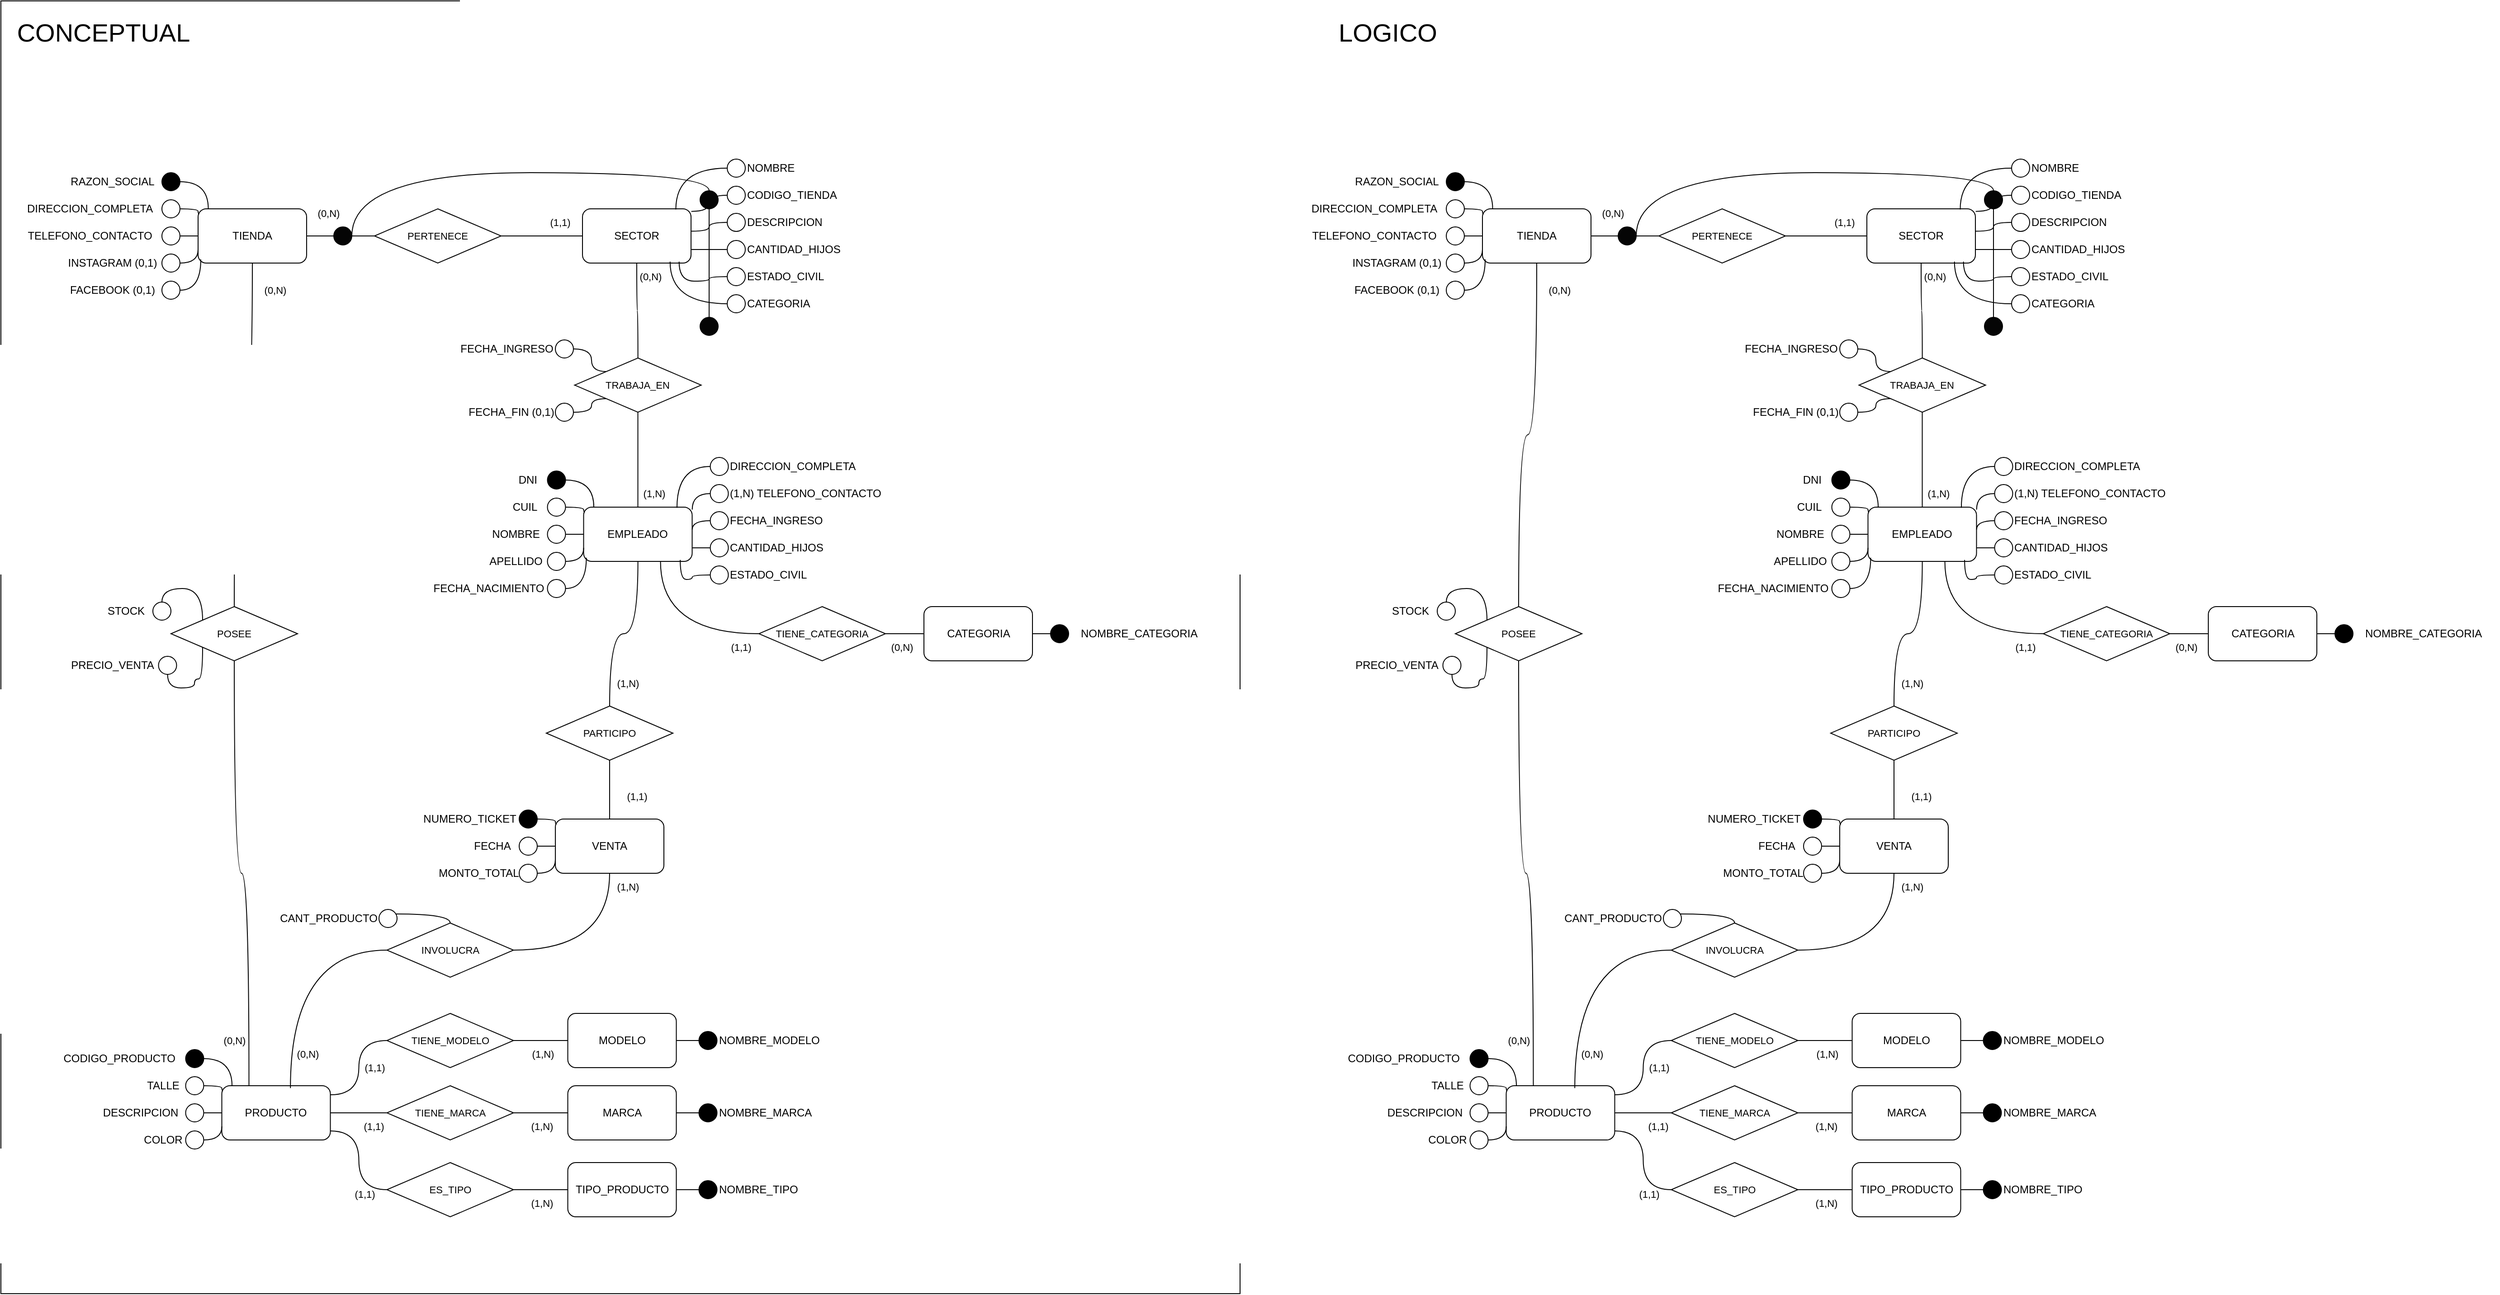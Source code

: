 <mxfile version="24.8.4">
  <diagram name="Page-1" id="Vf1--wJEqa-dP0vXLW1q">
    <mxGraphModel dx="3585" dy="1933" grid="1" gridSize="10" guides="1" tooltips="1" connect="1" arrows="1" fold="1" page="1" pageScale="1" pageWidth="1400" pageHeight="850" math="0" shadow="0">
      <root>
        <mxCell id="0" />
        <mxCell id="1" parent="0" />
        <mxCell id="I9aHO0tJPnWT9ul6YAvx-278" value="" style="rounded=0;whiteSpace=wrap;html=1;fontFamily=Helvetica;fontSize=11;fontColor=default;labelBackgroundColor=default;" vertex="1" parent="1">
          <mxGeometry x="20" y="150" width="1370" height="1430" as="geometry" />
        </mxCell>
        <mxCell id="I9aHO0tJPnWT9ul6YAvx-101" value="" style="edgeStyle=orthogonalEdgeStyle;shape=connector;curved=1;rounded=0;orthogonalLoop=1;jettySize=auto;html=1;strokeColor=default;align=center;verticalAlign=middle;fontFamily=Helvetica;fontSize=11;fontColor=default;labelBackgroundColor=default;endArrow=none;endFill=0;" edge="1" parent="1" source="I9aHO0tJPnWT9ul6YAvx-103" target="I9aHO0tJPnWT9ul6YAvx-99">
          <mxGeometry relative="1" as="geometry" />
        </mxCell>
        <mxCell id="I9aHO0tJPnWT9ul6YAvx-225" value="" style="edgeStyle=orthogonalEdgeStyle;shape=connector;curved=1;rounded=0;orthogonalLoop=1;jettySize=auto;html=1;strokeColor=default;align=center;verticalAlign=middle;fontFamily=Helvetica;fontSize=11;fontColor=default;labelBackgroundColor=default;endArrow=none;endFill=0;" edge="1" parent="1" source="I9aHO0tJPnWT9ul6YAvx-1" target="I9aHO0tJPnWT9ul6YAvx-224">
          <mxGeometry relative="1" as="geometry" />
        </mxCell>
        <mxCell id="I9aHO0tJPnWT9ul6YAvx-1" value="TIENDA" style="rounded=1;whiteSpace=wrap;html=1;" vertex="1" parent="1">
          <mxGeometry x="238" y="380" width="120" height="60" as="geometry" />
        </mxCell>
        <mxCell id="I9aHO0tJPnWT9ul6YAvx-2" value="" style="ellipse;whiteSpace=wrap;html=1;aspect=fixed;fillColor=#000000;" vertex="1" parent="1">
          <mxGeometry x="198" y="340" width="20" height="20" as="geometry" />
        </mxCell>
        <mxCell id="I9aHO0tJPnWT9ul6YAvx-3" value="&lt;div&gt;RAZON_SOCIAL&lt;/div&gt;" style="text;html=1;align=center;verticalAlign=middle;resizable=0;points=[];autosize=1;strokeColor=none;fillColor=none;" vertex="1" parent="1">
          <mxGeometry x="88" y="335" width="110" height="30" as="geometry" />
        </mxCell>
        <mxCell id="I9aHO0tJPnWT9ul6YAvx-4" value="" style="ellipse;whiteSpace=wrap;html=1;aspect=fixed;" vertex="1" parent="1">
          <mxGeometry x="198" y="370" width="20" height="20" as="geometry" />
        </mxCell>
        <mxCell id="I9aHO0tJPnWT9ul6YAvx-5" value="DIRECCION_COMPLETA" style="text;html=1;align=center;verticalAlign=middle;resizable=0;points=[];autosize=1;strokeColor=none;fillColor=none;" vertex="1" parent="1">
          <mxGeometry x="38" y="365" width="160" height="30" as="geometry" />
        </mxCell>
        <mxCell id="I9aHO0tJPnWT9ul6YAvx-17" style="edgeStyle=orthogonalEdgeStyle;shape=connector;curved=1;rounded=0;orthogonalLoop=1;jettySize=auto;html=1;entryX=0;entryY=0.5;entryDx=0;entryDy=0;strokeColor=default;align=center;verticalAlign=middle;fontFamily=Helvetica;fontSize=11;fontColor=default;labelBackgroundColor=default;endArrow=none;endFill=0;" edge="1" parent="1" source="I9aHO0tJPnWT9ul6YAvx-6" target="I9aHO0tJPnWT9ul6YAvx-1">
          <mxGeometry relative="1" as="geometry" />
        </mxCell>
        <mxCell id="I9aHO0tJPnWT9ul6YAvx-6" value="" style="ellipse;whiteSpace=wrap;html=1;aspect=fixed;" vertex="1" parent="1">
          <mxGeometry x="198" y="400" width="20" height="20" as="geometry" />
        </mxCell>
        <mxCell id="I9aHO0tJPnWT9ul6YAvx-7" value="TELEFONO_CONTACTO" style="text;html=1;align=center;verticalAlign=middle;resizable=0;points=[];autosize=1;strokeColor=none;fillColor=none;" vertex="1" parent="1">
          <mxGeometry x="38" y="395" width="160" height="30" as="geometry" />
        </mxCell>
        <mxCell id="I9aHO0tJPnWT9ul6YAvx-18" style="edgeStyle=orthogonalEdgeStyle;shape=connector;curved=1;rounded=0;orthogonalLoop=1;jettySize=auto;html=1;entryX=0;entryY=0.75;entryDx=0;entryDy=0;strokeColor=default;align=center;verticalAlign=middle;fontFamily=Helvetica;fontSize=11;fontColor=default;labelBackgroundColor=default;endArrow=none;endFill=0;" edge="1" parent="1" source="I9aHO0tJPnWT9ul6YAvx-8" target="I9aHO0tJPnWT9ul6YAvx-1">
          <mxGeometry relative="1" as="geometry" />
        </mxCell>
        <mxCell id="I9aHO0tJPnWT9ul6YAvx-8" value="" style="ellipse;whiteSpace=wrap;html=1;aspect=fixed;" vertex="1" parent="1">
          <mxGeometry x="198" y="430" width="20" height="20" as="geometry" />
        </mxCell>
        <mxCell id="I9aHO0tJPnWT9ul6YAvx-9" value="INSTAGRAM (0,1)" style="text;html=1;align=center;verticalAlign=middle;resizable=0;points=[];autosize=1;strokeColor=none;fillColor=none;" vertex="1" parent="1">
          <mxGeometry x="83" y="425" width="120" height="30" as="geometry" />
        </mxCell>
        <mxCell id="I9aHO0tJPnWT9ul6YAvx-11" value="" style="ellipse;whiteSpace=wrap;html=1;aspect=fixed;" vertex="1" parent="1">
          <mxGeometry x="198" y="460" width="20" height="20" as="geometry" />
        </mxCell>
        <mxCell id="I9aHO0tJPnWT9ul6YAvx-12" value="FACEBOOK (0,1)" style="text;html=1;align=center;verticalAlign=middle;resizable=0;points=[];autosize=1;strokeColor=none;fillColor=none;" vertex="1" parent="1">
          <mxGeometry x="83" y="455" width="120" height="30" as="geometry" />
        </mxCell>
        <mxCell id="I9aHO0tJPnWT9ul6YAvx-15" style="edgeStyle=orthogonalEdgeStyle;rounded=0;orthogonalLoop=1;jettySize=auto;html=1;entryX=0.094;entryY=0;entryDx=0;entryDy=0;entryPerimeter=0;curved=1;endArrow=none;endFill=0;" edge="1" parent="1" source="I9aHO0tJPnWT9ul6YAvx-2" target="I9aHO0tJPnWT9ul6YAvx-1">
          <mxGeometry relative="1" as="geometry" />
        </mxCell>
        <mxCell id="I9aHO0tJPnWT9ul6YAvx-16" style="edgeStyle=orthogonalEdgeStyle;shape=connector;curved=1;rounded=0;orthogonalLoop=1;jettySize=auto;html=1;entryX=0.011;entryY=0.094;entryDx=0;entryDy=0;entryPerimeter=0;strokeColor=default;align=center;verticalAlign=middle;fontFamily=Helvetica;fontSize=11;fontColor=default;labelBackgroundColor=default;endArrow=none;endFill=0;" edge="1" parent="1" source="I9aHO0tJPnWT9ul6YAvx-4" target="I9aHO0tJPnWT9ul6YAvx-1">
          <mxGeometry relative="1" as="geometry" />
        </mxCell>
        <mxCell id="I9aHO0tJPnWT9ul6YAvx-19" style="edgeStyle=orthogonalEdgeStyle;shape=connector;curved=1;rounded=0;orthogonalLoop=1;jettySize=auto;html=1;entryX=0.025;entryY=0.933;entryDx=0;entryDy=0;entryPerimeter=0;strokeColor=default;align=center;verticalAlign=middle;fontFamily=Helvetica;fontSize=11;fontColor=default;labelBackgroundColor=default;endArrow=none;endFill=0;" edge="1" parent="1" source="I9aHO0tJPnWT9ul6YAvx-11" target="I9aHO0tJPnWT9ul6YAvx-1">
          <mxGeometry relative="1" as="geometry" />
        </mxCell>
        <mxCell id="I9aHO0tJPnWT9ul6YAvx-232" style="edgeStyle=orthogonalEdgeStyle;shape=connector;curved=1;rounded=0;orthogonalLoop=1;jettySize=auto;html=1;entryX=0;entryY=0.5;entryDx=0;entryDy=0;strokeColor=default;align=center;verticalAlign=middle;fontFamily=Helvetica;fontSize=11;fontColor=default;labelBackgroundColor=default;endArrow=none;endFill=0;" edge="1" parent="1" source="I9aHO0tJPnWT9ul6YAvx-21" target="I9aHO0tJPnWT9ul6YAvx-231">
          <mxGeometry relative="1" as="geometry">
            <Array as="points">
              <mxPoint x="749.25" y="850" />
            </Array>
          </mxGeometry>
        </mxCell>
        <mxCell id="I9aHO0tJPnWT9ul6YAvx-238" value="" style="edgeStyle=orthogonalEdgeStyle;shape=connector;curved=1;rounded=0;orthogonalLoop=1;jettySize=auto;html=1;strokeColor=default;align=center;verticalAlign=middle;fontFamily=Helvetica;fontSize=11;fontColor=default;labelBackgroundColor=default;endArrow=none;endFill=0;" edge="1" parent="1" source="I9aHO0tJPnWT9ul6YAvx-21" target="I9aHO0tJPnWT9ul6YAvx-96">
          <mxGeometry relative="1" as="geometry" />
        </mxCell>
        <mxCell id="I9aHO0tJPnWT9ul6YAvx-242" style="edgeStyle=orthogonalEdgeStyle;shape=connector;curved=1;rounded=0;orthogonalLoop=1;jettySize=auto;html=1;entryX=0.5;entryY=0;entryDx=0;entryDy=0;strokeColor=default;align=center;verticalAlign=middle;fontFamily=Helvetica;fontSize=11;fontColor=default;labelBackgroundColor=default;endArrow=none;endFill=0;" edge="1" parent="1" source="I9aHO0tJPnWT9ul6YAvx-21" target="I9aHO0tJPnWT9ul6YAvx-241">
          <mxGeometry relative="1" as="geometry" />
        </mxCell>
        <mxCell id="I9aHO0tJPnWT9ul6YAvx-21" value="EMPLEADO" style="rounded=1;whiteSpace=wrap;html=1;" vertex="1" parent="1">
          <mxGeometry x="664.25" y="710" width="120" height="60" as="geometry" />
        </mxCell>
        <mxCell id="I9aHO0tJPnWT9ul6YAvx-22" value="" style="ellipse;whiteSpace=wrap;html=1;aspect=fixed;fillColor=#000000;" vertex="1" parent="1">
          <mxGeometry x="624.25" y="670" width="20" height="20" as="geometry" />
        </mxCell>
        <mxCell id="I9aHO0tJPnWT9ul6YAvx-23" value="&lt;div&gt;DNI&lt;br&gt;&lt;/div&gt;" style="text;html=1;align=right;verticalAlign=middle;resizable=0;points=[];autosize=1;strokeColor=none;fillColor=none;" vertex="1" parent="1">
          <mxGeometry x="574.25" y="665" width="40" height="30" as="geometry" />
        </mxCell>
        <mxCell id="I9aHO0tJPnWT9ul6YAvx-24" value="" style="ellipse;whiteSpace=wrap;html=1;aspect=fixed;" vertex="1" parent="1">
          <mxGeometry x="624.25" y="700" width="20" height="20" as="geometry" />
        </mxCell>
        <mxCell id="I9aHO0tJPnWT9ul6YAvx-25" value="CUIL" style="text;html=1;align=center;verticalAlign=middle;resizable=0;points=[];autosize=1;strokeColor=none;fillColor=none;" vertex="1" parent="1">
          <mxGeometry x="574.25" y="695" width="50" height="30" as="geometry" />
        </mxCell>
        <mxCell id="I9aHO0tJPnWT9ul6YAvx-26" style="edgeStyle=orthogonalEdgeStyle;shape=connector;curved=1;rounded=0;orthogonalLoop=1;jettySize=auto;html=1;entryX=0;entryY=0.5;entryDx=0;entryDy=0;strokeColor=default;align=center;verticalAlign=middle;fontFamily=Helvetica;fontSize=11;fontColor=default;labelBackgroundColor=default;endArrow=none;endFill=0;" edge="1" parent="1" source="I9aHO0tJPnWT9ul6YAvx-27" target="I9aHO0tJPnWT9ul6YAvx-21">
          <mxGeometry relative="1" as="geometry" />
        </mxCell>
        <mxCell id="I9aHO0tJPnWT9ul6YAvx-27" value="" style="ellipse;whiteSpace=wrap;html=1;aspect=fixed;" vertex="1" parent="1">
          <mxGeometry x="624.25" y="730" width="20" height="20" as="geometry" />
        </mxCell>
        <mxCell id="I9aHO0tJPnWT9ul6YAvx-28" value="NOMBRE" style="text;html=1;align=center;verticalAlign=middle;resizable=0;points=[];autosize=1;strokeColor=none;fillColor=none;" vertex="1" parent="1">
          <mxGeometry x="549.25" y="725" width="80" height="30" as="geometry" />
        </mxCell>
        <mxCell id="I9aHO0tJPnWT9ul6YAvx-29" style="edgeStyle=orthogonalEdgeStyle;shape=connector;curved=1;rounded=0;orthogonalLoop=1;jettySize=auto;html=1;entryX=0;entryY=0.75;entryDx=0;entryDy=0;strokeColor=default;align=center;verticalAlign=middle;fontFamily=Helvetica;fontSize=11;fontColor=default;labelBackgroundColor=default;endArrow=none;endFill=0;" edge="1" parent="1" source="I9aHO0tJPnWT9ul6YAvx-30" target="I9aHO0tJPnWT9ul6YAvx-21">
          <mxGeometry relative="1" as="geometry" />
        </mxCell>
        <mxCell id="I9aHO0tJPnWT9ul6YAvx-30" value="" style="ellipse;whiteSpace=wrap;html=1;aspect=fixed;" vertex="1" parent="1">
          <mxGeometry x="624.25" y="760" width="20" height="20" as="geometry" />
        </mxCell>
        <mxCell id="I9aHO0tJPnWT9ul6YAvx-31" value="APELLIDO" style="text;html=1;align=center;verticalAlign=middle;resizable=0;points=[];autosize=1;strokeColor=none;fillColor=none;" vertex="1" parent="1">
          <mxGeometry x="549.25" y="755" width="80" height="30" as="geometry" />
        </mxCell>
        <mxCell id="I9aHO0tJPnWT9ul6YAvx-32" value="" style="ellipse;whiteSpace=wrap;html=1;aspect=fixed;" vertex="1" parent="1">
          <mxGeometry x="624.25" y="790" width="20" height="20" as="geometry" />
        </mxCell>
        <mxCell id="I9aHO0tJPnWT9ul6YAvx-33" value="FECHA_NACIMIENTO" style="text;html=1;align=center;verticalAlign=middle;resizable=0;points=[];autosize=1;strokeColor=none;fillColor=none;" vertex="1" parent="1">
          <mxGeometry x="489.25" y="785" width="140" height="30" as="geometry" />
        </mxCell>
        <mxCell id="I9aHO0tJPnWT9ul6YAvx-34" style="edgeStyle=orthogonalEdgeStyle;rounded=0;orthogonalLoop=1;jettySize=auto;html=1;entryX=0.094;entryY=0;entryDx=0;entryDy=0;entryPerimeter=0;curved=1;endArrow=none;endFill=0;" edge="1" parent="1" source="I9aHO0tJPnWT9ul6YAvx-22" target="I9aHO0tJPnWT9ul6YAvx-21">
          <mxGeometry relative="1" as="geometry" />
        </mxCell>
        <mxCell id="I9aHO0tJPnWT9ul6YAvx-35" style="edgeStyle=orthogonalEdgeStyle;shape=connector;curved=1;rounded=0;orthogonalLoop=1;jettySize=auto;html=1;entryX=0.011;entryY=0.094;entryDx=0;entryDy=0;entryPerimeter=0;strokeColor=default;align=center;verticalAlign=middle;fontFamily=Helvetica;fontSize=11;fontColor=default;labelBackgroundColor=default;endArrow=none;endFill=0;" edge="1" parent="1" source="I9aHO0tJPnWT9ul6YAvx-24" target="I9aHO0tJPnWT9ul6YAvx-21">
          <mxGeometry relative="1" as="geometry" />
        </mxCell>
        <mxCell id="I9aHO0tJPnWT9ul6YAvx-36" style="edgeStyle=orthogonalEdgeStyle;shape=connector;curved=1;rounded=0;orthogonalLoop=1;jettySize=auto;html=1;entryX=0.025;entryY=0.933;entryDx=0;entryDy=0;entryPerimeter=0;strokeColor=default;align=center;verticalAlign=middle;fontFamily=Helvetica;fontSize=11;fontColor=default;labelBackgroundColor=default;endArrow=none;endFill=0;" edge="1" parent="1" source="I9aHO0tJPnWT9ul6YAvx-32" target="I9aHO0tJPnWT9ul6YAvx-21">
          <mxGeometry relative="1" as="geometry" />
        </mxCell>
        <mxCell id="I9aHO0tJPnWT9ul6YAvx-39" value="DIRECCION_COMPLETA" style="text;html=1;align=left;verticalAlign=middle;resizable=0;points=[];autosize=1;strokeColor=none;fillColor=none;" vertex="1" parent="1">
          <mxGeometry x="824.25" y="650" width="160" height="30" as="geometry" />
        </mxCell>
        <mxCell id="I9aHO0tJPnWT9ul6YAvx-41" value="&lt;div&gt;(1,N) TELEFONO_CONTACTO&lt;/div&gt;" style="text;html=1;align=left;verticalAlign=middle;resizable=0;points=[];autosize=1;strokeColor=none;fillColor=none;" vertex="1" parent="1">
          <mxGeometry x="824.25" y="680" width="190" height="30" as="geometry" />
        </mxCell>
        <mxCell id="I9aHO0tJPnWT9ul6YAvx-43" value="" style="ellipse;whiteSpace=wrap;html=1;aspect=fixed;" vertex="1" parent="1">
          <mxGeometry x="804.25" y="655" width="20" height="20" as="geometry" />
        </mxCell>
        <mxCell id="I9aHO0tJPnWT9ul6YAvx-44" value="" style="ellipse;whiteSpace=wrap;html=1;aspect=fixed;" vertex="1" parent="1">
          <mxGeometry x="804.25" y="685" width="20" height="20" as="geometry" />
        </mxCell>
        <mxCell id="I9aHO0tJPnWT9ul6YAvx-46" value="FECHA_INGRESO" style="text;html=1;align=left;verticalAlign=middle;resizable=0;points=[];autosize=1;strokeColor=none;fillColor=none;" vertex="1" parent="1">
          <mxGeometry x="824.25" y="710" width="130" height="30" as="geometry" />
        </mxCell>
        <mxCell id="I9aHO0tJPnWT9ul6YAvx-47" value="CANTIDAD_HIJOS" style="text;html=1;align=left;verticalAlign=middle;resizable=0;points=[];autosize=1;strokeColor=none;fillColor=none;" vertex="1" parent="1">
          <mxGeometry x="824.25" y="740" width="130" height="30" as="geometry" />
        </mxCell>
        <mxCell id="I9aHO0tJPnWT9ul6YAvx-48" value="" style="ellipse;whiteSpace=wrap;html=1;aspect=fixed;" vertex="1" parent="1">
          <mxGeometry x="804.25" y="715" width="20" height="20" as="geometry" />
        </mxCell>
        <mxCell id="I9aHO0tJPnWT9ul6YAvx-56" style="edgeStyle=orthogonalEdgeStyle;shape=connector;curved=1;rounded=0;orthogonalLoop=1;jettySize=auto;html=1;entryX=1;entryY=0.75;entryDx=0;entryDy=0;strokeColor=default;align=center;verticalAlign=middle;fontFamily=Helvetica;fontSize=11;fontColor=default;labelBackgroundColor=default;endArrow=none;endFill=0;" edge="1" parent="1" source="I9aHO0tJPnWT9ul6YAvx-49" target="I9aHO0tJPnWT9ul6YAvx-21">
          <mxGeometry relative="1" as="geometry" />
        </mxCell>
        <mxCell id="I9aHO0tJPnWT9ul6YAvx-49" value="" style="ellipse;whiteSpace=wrap;html=1;aspect=fixed;" vertex="1" parent="1">
          <mxGeometry x="804.25" y="745" width="20" height="20" as="geometry" />
        </mxCell>
        <mxCell id="I9aHO0tJPnWT9ul6YAvx-50" value="ESTADO_CIVIL" style="text;html=1;align=left;verticalAlign=middle;resizable=0;points=[];autosize=1;strokeColor=none;fillColor=none;" vertex="1" parent="1">
          <mxGeometry x="824.25" y="770" width="110" height="30" as="geometry" />
        </mxCell>
        <mxCell id="I9aHO0tJPnWT9ul6YAvx-52" value="" style="ellipse;whiteSpace=wrap;html=1;aspect=fixed;" vertex="1" parent="1">
          <mxGeometry x="804.25" y="775" width="20" height="20" as="geometry" />
        </mxCell>
        <mxCell id="I9aHO0tJPnWT9ul6YAvx-55" style="edgeStyle=orthogonalEdgeStyle;shape=connector;curved=1;rounded=0;orthogonalLoop=1;jettySize=auto;html=1;entryX=0.89;entryY=0.973;entryDx=0;entryDy=0;entryPerimeter=0;strokeColor=default;align=center;verticalAlign=middle;fontFamily=Helvetica;fontSize=11;fontColor=default;labelBackgroundColor=default;endArrow=none;endFill=0;" edge="1" parent="1" source="I9aHO0tJPnWT9ul6YAvx-52" target="I9aHO0tJPnWT9ul6YAvx-21">
          <mxGeometry relative="1" as="geometry" />
        </mxCell>
        <mxCell id="I9aHO0tJPnWT9ul6YAvx-57" style="edgeStyle=orthogonalEdgeStyle;shape=connector;curved=1;rounded=0;orthogonalLoop=1;jettySize=auto;html=1;entryX=1.003;entryY=0.413;entryDx=0;entryDy=0;entryPerimeter=0;strokeColor=default;align=center;verticalAlign=middle;fontFamily=Helvetica;fontSize=11;fontColor=default;labelBackgroundColor=default;endArrow=none;endFill=0;" edge="1" parent="1" source="I9aHO0tJPnWT9ul6YAvx-48" target="I9aHO0tJPnWT9ul6YAvx-21">
          <mxGeometry relative="1" as="geometry" />
        </mxCell>
        <mxCell id="I9aHO0tJPnWT9ul6YAvx-58" style="edgeStyle=orthogonalEdgeStyle;shape=connector;curved=1;rounded=0;orthogonalLoop=1;jettySize=auto;html=1;entryX=1.003;entryY=0.047;entryDx=0;entryDy=0;entryPerimeter=0;strokeColor=default;align=center;verticalAlign=middle;fontFamily=Helvetica;fontSize=11;fontColor=default;labelBackgroundColor=default;endArrow=none;endFill=0;" edge="1" parent="1" source="I9aHO0tJPnWT9ul6YAvx-44" target="I9aHO0tJPnWT9ul6YAvx-21">
          <mxGeometry relative="1" as="geometry" />
        </mxCell>
        <mxCell id="I9aHO0tJPnWT9ul6YAvx-59" style="edgeStyle=orthogonalEdgeStyle;shape=connector;curved=1;rounded=0;orthogonalLoop=1;jettySize=auto;html=1;entryX=0.86;entryY=0.013;entryDx=0;entryDy=0;entryPerimeter=0;strokeColor=default;align=center;verticalAlign=middle;fontFamily=Helvetica;fontSize=11;fontColor=default;labelBackgroundColor=default;endArrow=none;endFill=0;" edge="1" parent="1" source="I9aHO0tJPnWT9ul6YAvx-43" target="I9aHO0tJPnWT9ul6YAvx-21">
          <mxGeometry relative="1" as="geometry" />
        </mxCell>
        <mxCell id="I9aHO0tJPnWT9ul6YAvx-77" value="SECTOR" style="rounded=1;whiteSpace=wrap;html=1;" vertex="1" parent="1">
          <mxGeometry x="663" y="380" width="120" height="60" as="geometry" />
        </mxCell>
        <mxCell id="I9aHO0tJPnWT9ul6YAvx-78" value="NOMBRE" style="text;html=1;align=left;verticalAlign=middle;resizable=0;points=[];autosize=1;strokeColor=none;fillColor=none;" vertex="1" parent="1">
          <mxGeometry x="843" y="320" width="80" height="30" as="geometry" />
        </mxCell>
        <mxCell id="I9aHO0tJPnWT9ul6YAvx-79" value="CODIGO_TIENDA" style="text;html=1;align=left;verticalAlign=middle;resizable=0;points=[];autosize=1;strokeColor=none;fillColor=none;" vertex="1" parent="1">
          <mxGeometry x="843" y="350" width="120" height="30" as="geometry" />
        </mxCell>
        <mxCell id="I9aHO0tJPnWT9ul6YAvx-80" value="" style="ellipse;whiteSpace=wrap;html=1;aspect=fixed;" vertex="1" parent="1">
          <mxGeometry x="823" y="325" width="20" height="20" as="geometry" />
        </mxCell>
        <mxCell id="I9aHO0tJPnWT9ul6YAvx-81" value="" style="ellipse;whiteSpace=wrap;html=1;aspect=fixed;" vertex="1" parent="1">
          <mxGeometry x="823" y="355" width="20" height="20" as="geometry" />
        </mxCell>
        <mxCell id="I9aHO0tJPnWT9ul6YAvx-82" value="DESCRIPCION" style="text;html=1;align=left;verticalAlign=middle;resizable=0;points=[];autosize=1;strokeColor=none;fillColor=none;" vertex="1" parent="1">
          <mxGeometry x="843" y="380" width="110" height="30" as="geometry" />
        </mxCell>
        <mxCell id="I9aHO0tJPnWT9ul6YAvx-83" value="CANTIDAD_HIJOS" style="text;html=1;align=left;verticalAlign=middle;resizable=0;points=[];autosize=1;strokeColor=none;fillColor=none;" vertex="1" parent="1">
          <mxGeometry x="843" y="410" width="130" height="30" as="geometry" />
        </mxCell>
        <mxCell id="I9aHO0tJPnWT9ul6YAvx-84" value="" style="ellipse;whiteSpace=wrap;html=1;aspect=fixed;" vertex="1" parent="1">
          <mxGeometry x="823" y="385" width="20" height="20" as="geometry" />
        </mxCell>
        <mxCell id="I9aHO0tJPnWT9ul6YAvx-85" style="edgeStyle=orthogonalEdgeStyle;shape=connector;curved=1;rounded=0;orthogonalLoop=1;jettySize=auto;html=1;entryX=1;entryY=0.75;entryDx=0;entryDy=0;strokeColor=default;align=center;verticalAlign=middle;fontFamily=Helvetica;fontSize=11;fontColor=default;labelBackgroundColor=default;endArrow=none;endFill=0;" edge="1" parent="1" source="I9aHO0tJPnWT9ul6YAvx-86" target="I9aHO0tJPnWT9ul6YAvx-77">
          <mxGeometry relative="1" as="geometry" />
        </mxCell>
        <mxCell id="I9aHO0tJPnWT9ul6YAvx-86" value="" style="ellipse;whiteSpace=wrap;html=1;aspect=fixed;" vertex="1" parent="1">
          <mxGeometry x="823" y="415" width="20" height="20" as="geometry" />
        </mxCell>
        <mxCell id="I9aHO0tJPnWT9ul6YAvx-87" value="ESTADO_CIVIL" style="text;html=1;align=left;verticalAlign=middle;resizable=0;points=[];autosize=1;strokeColor=none;fillColor=none;" vertex="1" parent="1">
          <mxGeometry x="843" y="440" width="110" height="30" as="geometry" />
        </mxCell>
        <mxCell id="I9aHO0tJPnWT9ul6YAvx-88" value="CATEGORIA" style="text;html=1;align=left;verticalAlign=middle;resizable=0;points=[];autosize=1;strokeColor=none;fillColor=none;" vertex="1" parent="1">
          <mxGeometry x="843" y="470" width="90" height="30" as="geometry" />
        </mxCell>
        <mxCell id="I9aHO0tJPnWT9ul6YAvx-89" value="" style="ellipse;whiteSpace=wrap;html=1;aspect=fixed;" vertex="1" parent="1">
          <mxGeometry x="823" y="445" width="20" height="20" as="geometry" />
        </mxCell>
        <mxCell id="I9aHO0tJPnWT9ul6YAvx-90" value="" style="ellipse;whiteSpace=wrap;html=1;aspect=fixed;" vertex="1" parent="1">
          <mxGeometry x="823" y="475" width="20" height="20" as="geometry" />
        </mxCell>
        <mxCell id="I9aHO0tJPnWT9ul6YAvx-91" style="edgeStyle=orthogonalEdgeStyle;shape=connector;curved=1;rounded=0;orthogonalLoop=1;jettySize=auto;html=1;entryX=0.807;entryY=0.973;entryDx=0;entryDy=0;entryPerimeter=0;strokeColor=default;align=center;verticalAlign=middle;fontFamily=Helvetica;fontSize=11;fontColor=default;labelBackgroundColor=default;endArrow=none;endFill=0;" edge="1" parent="1" source="I9aHO0tJPnWT9ul6YAvx-90" target="I9aHO0tJPnWT9ul6YAvx-77">
          <mxGeometry relative="1" as="geometry" />
        </mxCell>
        <mxCell id="I9aHO0tJPnWT9ul6YAvx-92" style="edgeStyle=orthogonalEdgeStyle;shape=connector;curved=1;rounded=0;orthogonalLoop=1;jettySize=auto;html=1;entryX=0.89;entryY=0.973;entryDx=0;entryDy=0;entryPerimeter=0;strokeColor=default;align=center;verticalAlign=middle;fontFamily=Helvetica;fontSize=11;fontColor=default;labelBackgroundColor=default;endArrow=none;endFill=0;" edge="1" parent="1" source="I9aHO0tJPnWT9ul6YAvx-89" target="I9aHO0tJPnWT9ul6YAvx-77">
          <mxGeometry relative="1" as="geometry" />
        </mxCell>
        <mxCell id="I9aHO0tJPnWT9ul6YAvx-93" style="edgeStyle=orthogonalEdgeStyle;shape=connector;curved=1;rounded=0;orthogonalLoop=1;jettySize=auto;html=1;entryX=1.003;entryY=0.413;entryDx=0;entryDy=0;entryPerimeter=0;strokeColor=default;align=center;verticalAlign=middle;fontFamily=Helvetica;fontSize=11;fontColor=default;labelBackgroundColor=default;endArrow=none;endFill=0;" edge="1" parent="1" source="I9aHO0tJPnWT9ul6YAvx-84" target="I9aHO0tJPnWT9ul6YAvx-77">
          <mxGeometry relative="1" as="geometry" />
        </mxCell>
        <mxCell id="I9aHO0tJPnWT9ul6YAvx-94" style="edgeStyle=orthogonalEdgeStyle;shape=connector;curved=1;rounded=0;orthogonalLoop=1;jettySize=auto;html=1;entryX=1.003;entryY=0.047;entryDx=0;entryDy=0;entryPerimeter=0;strokeColor=default;align=center;verticalAlign=middle;fontFamily=Helvetica;fontSize=11;fontColor=default;labelBackgroundColor=default;endArrow=none;endFill=0;" edge="1" parent="1" source="I9aHO0tJPnWT9ul6YAvx-81" target="I9aHO0tJPnWT9ul6YAvx-77">
          <mxGeometry relative="1" as="geometry" />
        </mxCell>
        <mxCell id="I9aHO0tJPnWT9ul6YAvx-95" style="edgeStyle=orthogonalEdgeStyle;shape=connector;curved=1;rounded=0;orthogonalLoop=1;jettySize=auto;html=1;entryX=0.86;entryY=0.013;entryDx=0;entryDy=0;entryPerimeter=0;strokeColor=default;align=center;verticalAlign=middle;fontFamily=Helvetica;fontSize=11;fontColor=default;labelBackgroundColor=default;endArrow=none;endFill=0;" edge="1" parent="1" source="I9aHO0tJPnWT9ul6YAvx-80" target="I9aHO0tJPnWT9ul6YAvx-77">
          <mxGeometry relative="1" as="geometry" />
        </mxCell>
        <mxCell id="I9aHO0tJPnWT9ul6YAvx-237" style="edgeStyle=orthogonalEdgeStyle;shape=connector;curved=1;rounded=0;orthogonalLoop=1;jettySize=auto;html=1;entryX=0.5;entryY=1;entryDx=0;entryDy=0;strokeColor=default;align=center;verticalAlign=middle;fontFamily=Helvetica;fontSize=11;fontColor=default;labelBackgroundColor=default;endArrow=none;endFill=0;" edge="1" parent="1" source="I9aHO0tJPnWT9ul6YAvx-96" target="I9aHO0tJPnWT9ul6YAvx-77">
          <mxGeometry relative="1" as="geometry" />
        </mxCell>
        <mxCell id="I9aHO0tJPnWT9ul6YAvx-96" value="TRABAJA_EN" style="rhombus;whiteSpace=wrap;html=1;fontFamily=Helvetica;fontSize=11;fontColor=default;labelBackgroundColor=default;" vertex="1" parent="1">
          <mxGeometry x="654.25" y="545" width="140" height="60" as="geometry" />
        </mxCell>
        <mxCell id="I9aHO0tJPnWT9ul6YAvx-102" value="" style="edgeStyle=orthogonalEdgeStyle;shape=connector;curved=1;rounded=0;orthogonalLoop=1;jettySize=auto;html=1;strokeColor=default;align=center;verticalAlign=middle;fontFamily=Helvetica;fontSize=11;fontColor=default;labelBackgroundColor=default;endArrow=none;endFill=0;" edge="1" parent="1" source="I9aHO0tJPnWT9ul6YAvx-99" target="I9aHO0tJPnWT9ul6YAvx-77">
          <mxGeometry relative="1" as="geometry" />
        </mxCell>
        <mxCell id="I9aHO0tJPnWT9ul6YAvx-99" value="PERTENECE" style="rhombus;whiteSpace=wrap;html=1;fontFamily=Helvetica;fontSize=11;fontColor=default;labelBackgroundColor=default;" vertex="1" parent="1">
          <mxGeometry x="433" y="380" width="140" height="60" as="geometry" />
        </mxCell>
        <mxCell id="I9aHO0tJPnWT9ul6YAvx-105" value="" style="edgeStyle=orthogonalEdgeStyle;shape=connector;curved=1;rounded=0;orthogonalLoop=1;jettySize=auto;html=1;strokeColor=default;align=center;verticalAlign=middle;fontFamily=Helvetica;fontSize=11;fontColor=default;labelBackgroundColor=default;endArrow=none;endFill=0;" edge="1" parent="1" source="I9aHO0tJPnWT9ul6YAvx-1" target="I9aHO0tJPnWT9ul6YAvx-103">
          <mxGeometry relative="1" as="geometry">
            <mxPoint x="358" y="410" as="sourcePoint" />
            <mxPoint x="433" y="410" as="targetPoint" />
          </mxGeometry>
        </mxCell>
        <mxCell id="I9aHO0tJPnWT9ul6YAvx-109" style="edgeStyle=orthogonalEdgeStyle;shape=connector;curved=1;rounded=0;orthogonalLoop=1;jettySize=auto;html=1;entryX=0.5;entryY=0;entryDx=0;entryDy=0;strokeColor=default;align=center;verticalAlign=middle;fontFamily=Helvetica;fontSize=11;fontColor=default;labelBackgroundColor=default;endArrow=none;endFill=0;" edge="1" parent="1" source="I9aHO0tJPnWT9ul6YAvx-103" target="I9aHO0tJPnWT9ul6YAvx-106">
          <mxGeometry relative="1" as="geometry">
            <Array as="points">
              <mxPoint x="408" y="340" />
              <mxPoint x="803" y="340" />
            </Array>
          </mxGeometry>
        </mxCell>
        <mxCell id="I9aHO0tJPnWT9ul6YAvx-103" value="" style="ellipse;whiteSpace=wrap;html=1;aspect=fixed;fillColor=#050505;" vertex="1" parent="1">
          <mxGeometry x="388" y="400" width="20" height="20" as="geometry" />
        </mxCell>
        <mxCell id="I9aHO0tJPnWT9ul6YAvx-110" style="edgeStyle=orthogonalEdgeStyle;shape=connector;curved=1;rounded=0;orthogonalLoop=1;jettySize=auto;html=1;entryX=0.5;entryY=0;entryDx=0;entryDy=0;strokeColor=default;align=center;verticalAlign=middle;fontFamily=Helvetica;fontSize=11;fontColor=default;labelBackgroundColor=default;endArrow=none;endFill=0;" edge="1" parent="1" source="I9aHO0tJPnWT9ul6YAvx-106" target="I9aHO0tJPnWT9ul6YAvx-108">
          <mxGeometry relative="1" as="geometry" />
        </mxCell>
        <mxCell id="I9aHO0tJPnWT9ul6YAvx-106" value="" style="ellipse;whiteSpace=wrap;html=1;aspect=fixed;fillColor=#050505;" vertex="1" parent="1">
          <mxGeometry x="793" y="360" width="20" height="20" as="geometry" />
        </mxCell>
        <mxCell id="I9aHO0tJPnWT9ul6YAvx-108" value="" style="ellipse;whiteSpace=wrap;html=1;aspect=fixed;fillColor=#050505;" vertex="1" parent="1">
          <mxGeometry x="793" y="500" width="20" height="20" as="geometry" />
        </mxCell>
        <mxCell id="I9aHO0tJPnWT9ul6YAvx-156" value="" style="edgeStyle=orthogonalEdgeStyle;shape=connector;curved=1;rounded=0;orthogonalLoop=1;jettySize=auto;html=1;strokeColor=default;align=center;verticalAlign=middle;fontFamily=Helvetica;fontSize=11;fontColor=default;labelBackgroundColor=default;endArrow=none;endFill=0;" edge="1" parent="1" source="I9aHO0tJPnWT9ul6YAvx-131" target="I9aHO0tJPnWT9ul6YAvx-154">
          <mxGeometry relative="1" as="geometry" />
        </mxCell>
        <mxCell id="I9aHO0tJPnWT9ul6YAvx-131" value="TIPO_PRODUCTO" style="rounded=1;whiteSpace=wrap;html=1;" vertex="1" parent="1">
          <mxGeometry x="646.75" y="1435" width="120" height="60" as="geometry" />
        </mxCell>
        <mxCell id="I9aHO0tJPnWT9ul6YAvx-173" style="edgeStyle=orthogonalEdgeStyle;shape=connector;curved=1;rounded=0;orthogonalLoop=1;jettySize=auto;html=1;entryX=0;entryY=0.5;entryDx=0;entryDy=0;strokeColor=default;align=center;verticalAlign=middle;fontFamily=Helvetica;fontSize=11;fontColor=default;labelBackgroundColor=default;endArrow=none;endFill=0;" edge="1" parent="1" source="I9aHO0tJPnWT9ul6YAvx-132" target="I9aHO0tJPnWT9ul6YAvx-149">
          <mxGeometry relative="1" as="geometry">
            <Array as="points">
              <mxPoint x="415.75" y="1400" />
              <mxPoint x="415.75" y="1465" />
            </Array>
          </mxGeometry>
        </mxCell>
        <mxCell id="I9aHO0tJPnWT9ul6YAvx-174" style="edgeStyle=orthogonalEdgeStyle;shape=connector;curved=1;rounded=0;orthogonalLoop=1;jettySize=auto;html=1;entryX=0;entryY=0.5;entryDx=0;entryDy=0;strokeColor=default;align=center;verticalAlign=middle;fontFamily=Helvetica;fontSize=11;fontColor=default;labelBackgroundColor=default;endArrow=none;endFill=0;" edge="1" parent="1" source="I9aHO0tJPnWT9ul6YAvx-132" target="I9aHO0tJPnWT9ul6YAvx-161">
          <mxGeometry relative="1" as="geometry" />
        </mxCell>
        <mxCell id="I9aHO0tJPnWT9ul6YAvx-175" style="edgeStyle=orthogonalEdgeStyle;shape=connector;curved=1;rounded=0;orthogonalLoop=1;jettySize=auto;html=1;entryX=0;entryY=0.5;entryDx=0;entryDy=0;strokeColor=default;align=center;verticalAlign=middle;fontFamily=Helvetica;fontSize=11;fontColor=default;labelBackgroundColor=default;endArrow=none;endFill=0;" edge="1" parent="1" source="I9aHO0tJPnWT9ul6YAvx-132" target="I9aHO0tJPnWT9ul6YAvx-167">
          <mxGeometry relative="1" as="geometry">
            <Array as="points">
              <mxPoint x="415.75" y="1360" />
              <mxPoint x="415.75" y="1300" />
            </Array>
          </mxGeometry>
        </mxCell>
        <mxCell id="I9aHO0tJPnWT9ul6YAvx-132" value="PRODUCTO" style="rounded=1;whiteSpace=wrap;html=1;" vertex="1" parent="1">
          <mxGeometry x="264.25" y="1350" width="120" height="60" as="geometry" />
        </mxCell>
        <mxCell id="I9aHO0tJPnWT9ul6YAvx-133" value="" style="ellipse;whiteSpace=wrap;html=1;aspect=fixed;fillColor=#000000;" vertex="1" parent="1">
          <mxGeometry x="224.25" y="1310" width="20" height="20" as="geometry" />
        </mxCell>
        <mxCell id="I9aHO0tJPnWT9ul6YAvx-134" value="CODIGO_PRODUCTO" style="text;html=1;align=right;verticalAlign=middle;resizable=0;points=[];autosize=1;strokeColor=none;fillColor=none;" vertex="1" parent="1">
          <mxGeometry x="64.25" y="1305" width="150" height="30" as="geometry" />
        </mxCell>
        <mxCell id="I9aHO0tJPnWT9ul6YAvx-135" value="" style="ellipse;whiteSpace=wrap;html=1;aspect=fixed;" vertex="1" parent="1">
          <mxGeometry x="224.25" y="1340" width="20" height="20" as="geometry" />
        </mxCell>
        <mxCell id="I9aHO0tJPnWT9ul6YAvx-136" value="TALLE" style="text;html=1;align=center;verticalAlign=middle;resizable=0;points=[];autosize=1;strokeColor=none;fillColor=none;" vertex="1" parent="1">
          <mxGeometry x="169.25" y="1335" width="60" height="30" as="geometry" />
        </mxCell>
        <mxCell id="I9aHO0tJPnWT9ul6YAvx-137" style="edgeStyle=orthogonalEdgeStyle;shape=connector;curved=1;rounded=0;orthogonalLoop=1;jettySize=auto;html=1;entryX=0;entryY=0.5;entryDx=0;entryDy=0;strokeColor=default;align=center;verticalAlign=middle;fontFamily=Helvetica;fontSize=11;fontColor=default;labelBackgroundColor=default;endArrow=none;endFill=0;" edge="1" parent="1" source="I9aHO0tJPnWT9ul6YAvx-138" target="I9aHO0tJPnWT9ul6YAvx-132">
          <mxGeometry relative="1" as="geometry" />
        </mxCell>
        <mxCell id="I9aHO0tJPnWT9ul6YAvx-138" value="" style="ellipse;whiteSpace=wrap;html=1;aspect=fixed;" vertex="1" parent="1">
          <mxGeometry x="224.25" y="1370" width="20" height="20" as="geometry" />
        </mxCell>
        <mxCell id="I9aHO0tJPnWT9ul6YAvx-139" value="DESCRIPCION" style="text;html=1;align=center;verticalAlign=middle;resizable=0;points=[];autosize=1;strokeColor=none;fillColor=none;" vertex="1" parent="1">
          <mxGeometry x="119.25" y="1365" width="110" height="30" as="geometry" />
        </mxCell>
        <mxCell id="I9aHO0tJPnWT9ul6YAvx-140" style="edgeStyle=orthogonalEdgeStyle;shape=connector;curved=1;rounded=0;orthogonalLoop=1;jettySize=auto;html=1;entryX=0;entryY=0.75;entryDx=0;entryDy=0;strokeColor=default;align=center;verticalAlign=middle;fontFamily=Helvetica;fontSize=11;fontColor=default;labelBackgroundColor=default;endArrow=none;endFill=0;" edge="1" parent="1" source="I9aHO0tJPnWT9ul6YAvx-141" target="I9aHO0tJPnWT9ul6YAvx-132">
          <mxGeometry relative="1" as="geometry" />
        </mxCell>
        <mxCell id="I9aHO0tJPnWT9ul6YAvx-141" value="" style="ellipse;whiteSpace=wrap;html=1;aspect=fixed;" vertex="1" parent="1">
          <mxGeometry x="224.25" y="1400" width="20" height="20" as="geometry" />
        </mxCell>
        <mxCell id="I9aHO0tJPnWT9ul6YAvx-142" value="COLOR" style="text;html=1;align=center;verticalAlign=middle;resizable=0;points=[];autosize=1;strokeColor=none;fillColor=none;" vertex="1" parent="1">
          <mxGeometry x="164.25" y="1395" width="70" height="30" as="geometry" />
        </mxCell>
        <mxCell id="I9aHO0tJPnWT9ul6YAvx-145" style="edgeStyle=orthogonalEdgeStyle;rounded=0;orthogonalLoop=1;jettySize=auto;html=1;entryX=0.094;entryY=0;entryDx=0;entryDy=0;entryPerimeter=0;curved=1;endArrow=none;endFill=0;" edge="1" parent="1" source="I9aHO0tJPnWT9ul6YAvx-133" target="I9aHO0tJPnWT9ul6YAvx-132">
          <mxGeometry relative="1" as="geometry" />
        </mxCell>
        <mxCell id="I9aHO0tJPnWT9ul6YAvx-146" style="edgeStyle=orthogonalEdgeStyle;shape=connector;curved=1;rounded=0;orthogonalLoop=1;jettySize=auto;html=1;entryX=0.011;entryY=0.094;entryDx=0;entryDy=0;entryPerimeter=0;strokeColor=default;align=center;verticalAlign=middle;fontFamily=Helvetica;fontSize=11;fontColor=default;labelBackgroundColor=default;endArrow=none;endFill=0;" edge="1" parent="1" source="I9aHO0tJPnWT9ul6YAvx-135" target="I9aHO0tJPnWT9ul6YAvx-132">
          <mxGeometry relative="1" as="geometry" />
        </mxCell>
        <mxCell id="I9aHO0tJPnWT9ul6YAvx-152" value="" style="edgeStyle=orthogonalEdgeStyle;shape=connector;curved=1;rounded=0;orthogonalLoop=1;jettySize=auto;html=1;strokeColor=default;align=center;verticalAlign=middle;fontFamily=Helvetica;fontSize=11;fontColor=default;labelBackgroundColor=default;endArrow=none;endFill=0;" edge="1" parent="1" source="I9aHO0tJPnWT9ul6YAvx-149" target="I9aHO0tJPnWT9ul6YAvx-131">
          <mxGeometry relative="1" as="geometry" />
        </mxCell>
        <mxCell id="I9aHO0tJPnWT9ul6YAvx-149" value="ES_TIPO" style="rhombus;whiteSpace=wrap;html=1;fontFamily=Helvetica;fontSize=11;fontColor=default;labelBackgroundColor=default;" vertex="1" parent="1">
          <mxGeometry x="446.75" y="1435" width="140" height="60" as="geometry" />
        </mxCell>
        <mxCell id="I9aHO0tJPnWT9ul6YAvx-153" value="NOMBRE_TIPO" style="text;html=1;align=left;verticalAlign=middle;resizable=0;points=[];autosize=1;strokeColor=none;fillColor=none;" vertex="1" parent="1">
          <mxGeometry x="811.75" y="1450" width="110" height="30" as="geometry" />
        </mxCell>
        <mxCell id="I9aHO0tJPnWT9ul6YAvx-154" value="" style="ellipse;whiteSpace=wrap;html=1;aspect=fixed;fillColor=#000000;" vertex="1" parent="1">
          <mxGeometry x="791.75" y="1455" width="20" height="20" as="geometry" />
        </mxCell>
        <mxCell id="I9aHO0tJPnWT9ul6YAvx-236" value="" style="edgeStyle=orthogonalEdgeStyle;shape=connector;curved=1;rounded=0;orthogonalLoop=1;jettySize=auto;html=1;strokeColor=default;align=center;verticalAlign=middle;fontFamily=Helvetica;fontSize=11;fontColor=default;labelBackgroundColor=default;endArrow=none;endFill=0;" edge="1" parent="1" source="I9aHO0tJPnWT9ul6YAvx-155">
          <mxGeometry relative="1" as="geometry">
            <mxPoint x="1200.5" y="850" as="targetPoint" />
          </mxGeometry>
        </mxCell>
        <mxCell id="I9aHO0tJPnWT9ul6YAvx-155" value="CATEGORIA" style="rounded=1;whiteSpace=wrap;html=1;" vertex="1" parent="1">
          <mxGeometry x="1040.5" y="820" width="120" height="60" as="geometry" />
        </mxCell>
        <mxCell id="I9aHO0tJPnWT9ul6YAvx-157" value="" style="edgeStyle=orthogonalEdgeStyle;shape=connector;curved=1;rounded=0;orthogonalLoop=1;jettySize=auto;html=1;strokeColor=default;align=center;verticalAlign=middle;fontFamily=Helvetica;fontSize=11;fontColor=default;labelBackgroundColor=default;endArrow=none;endFill=0;" edge="1" parent="1" source="I9aHO0tJPnWT9ul6YAvx-158" target="I9aHO0tJPnWT9ul6YAvx-160">
          <mxGeometry relative="1" as="geometry" />
        </mxCell>
        <mxCell id="I9aHO0tJPnWT9ul6YAvx-158" value="MARCA" style="rounded=1;whiteSpace=wrap;html=1;" vertex="1" parent="1">
          <mxGeometry x="646.75" y="1350" width="120" height="60" as="geometry" />
        </mxCell>
        <mxCell id="I9aHO0tJPnWT9ul6YAvx-159" value="NOMBRE_MARCA" style="text;html=1;align=left;verticalAlign=middle;resizable=0;points=[];autosize=1;strokeColor=none;fillColor=none;" vertex="1" parent="1">
          <mxGeometry x="811.75" y="1365" width="120" height="30" as="geometry" />
        </mxCell>
        <mxCell id="I9aHO0tJPnWT9ul6YAvx-160" value="" style="ellipse;whiteSpace=wrap;html=1;aspect=fixed;fillColor=#000000;" vertex="1" parent="1">
          <mxGeometry x="791.75" y="1370" width="20" height="20" as="geometry" />
        </mxCell>
        <mxCell id="I9aHO0tJPnWT9ul6YAvx-162" value="" style="edgeStyle=orthogonalEdgeStyle;shape=connector;curved=1;rounded=0;orthogonalLoop=1;jettySize=auto;html=1;strokeColor=default;align=center;verticalAlign=middle;fontFamily=Helvetica;fontSize=11;fontColor=default;labelBackgroundColor=default;endArrow=none;endFill=0;" edge="1" parent="1" source="I9aHO0tJPnWT9ul6YAvx-161" target="I9aHO0tJPnWT9ul6YAvx-158">
          <mxGeometry relative="1" as="geometry" />
        </mxCell>
        <mxCell id="I9aHO0tJPnWT9ul6YAvx-161" value="TIENE_MARCA" style="rhombus;whiteSpace=wrap;html=1;fontFamily=Helvetica;fontSize=11;fontColor=default;labelBackgroundColor=default;" vertex="1" parent="1">
          <mxGeometry x="446.75" y="1350" width="140" height="60" as="geometry" />
        </mxCell>
        <mxCell id="I9aHO0tJPnWT9ul6YAvx-163" value="" style="edgeStyle=orthogonalEdgeStyle;shape=connector;curved=1;rounded=0;orthogonalLoop=1;jettySize=auto;html=1;strokeColor=default;align=center;verticalAlign=middle;fontFamily=Helvetica;fontSize=11;fontColor=default;labelBackgroundColor=default;endArrow=none;endFill=0;" edge="1" parent="1" source="I9aHO0tJPnWT9ul6YAvx-164" target="I9aHO0tJPnWT9ul6YAvx-166">
          <mxGeometry relative="1" as="geometry" />
        </mxCell>
        <mxCell id="I9aHO0tJPnWT9ul6YAvx-164" value="MODELO" style="rounded=1;whiteSpace=wrap;html=1;" vertex="1" parent="1">
          <mxGeometry x="646.75" y="1270" width="120" height="60" as="geometry" />
        </mxCell>
        <mxCell id="I9aHO0tJPnWT9ul6YAvx-165" value="NOMBRE_MODELO" style="text;html=1;align=left;verticalAlign=middle;resizable=0;points=[];autosize=1;strokeColor=none;fillColor=none;" vertex="1" parent="1">
          <mxGeometry x="811.75" y="1285" width="130" height="30" as="geometry" />
        </mxCell>
        <mxCell id="I9aHO0tJPnWT9ul6YAvx-166" value="" style="ellipse;whiteSpace=wrap;html=1;aspect=fixed;fillColor=#000000;" vertex="1" parent="1">
          <mxGeometry x="791.75" y="1290" width="20" height="20" as="geometry" />
        </mxCell>
        <mxCell id="I9aHO0tJPnWT9ul6YAvx-168" value="" style="edgeStyle=orthogonalEdgeStyle;shape=connector;curved=1;rounded=0;orthogonalLoop=1;jettySize=auto;html=1;strokeColor=default;align=center;verticalAlign=middle;fontFamily=Helvetica;fontSize=11;fontColor=default;labelBackgroundColor=default;endArrow=none;endFill=0;" edge="1" parent="1" source="I9aHO0tJPnWT9ul6YAvx-167" target="I9aHO0tJPnWT9ul6YAvx-164">
          <mxGeometry relative="1" as="geometry" />
        </mxCell>
        <mxCell id="I9aHO0tJPnWT9ul6YAvx-167" value="TIENE_MODELO" style="rhombus;whiteSpace=wrap;html=1;fontFamily=Helvetica;fontSize=11;fontColor=default;labelBackgroundColor=default;" vertex="1" parent="1">
          <mxGeometry x="446.75" y="1270" width="140" height="60" as="geometry" />
        </mxCell>
        <mxCell id="I9aHO0tJPnWT9ul6YAvx-196" value="VENTA" style="rounded=1;whiteSpace=wrap;html=1;" vertex="1" parent="1">
          <mxGeometry x="633" y="1055" width="120" height="60" as="geometry" />
        </mxCell>
        <mxCell id="I9aHO0tJPnWT9ul6YAvx-199" value="" style="ellipse;whiteSpace=wrap;html=1;aspect=fixed;fillColor=#000000;" vertex="1" parent="1">
          <mxGeometry x="593" y="1045" width="20" height="20" as="geometry" />
        </mxCell>
        <mxCell id="I9aHO0tJPnWT9ul6YAvx-200" value="NUMERO_TICKET" style="text;html=1;align=center;verticalAlign=middle;resizable=0;points=[];autosize=1;strokeColor=none;fillColor=none;" vertex="1" parent="1">
          <mxGeometry x="473" y="1040" width="130" height="30" as="geometry" />
        </mxCell>
        <mxCell id="I9aHO0tJPnWT9ul6YAvx-201" style="edgeStyle=orthogonalEdgeStyle;shape=connector;curved=1;rounded=0;orthogonalLoop=1;jettySize=auto;html=1;entryX=0;entryY=0.5;entryDx=0;entryDy=0;strokeColor=default;align=center;verticalAlign=middle;fontFamily=Helvetica;fontSize=11;fontColor=default;labelBackgroundColor=default;endArrow=none;endFill=0;" edge="1" parent="1" source="I9aHO0tJPnWT9ul6YAvx-202" target="I9aHO0tJPnWT9ul6YAvx-196">
          <mxGeometry relative="1" as="geometry" />
        </mxCell>
        <mxCell id="I9aHO0tJPnWT9ul6YAvx-202" value="" style="ellipse;whiteSpace=wrap;html=1;aspect=fixed;" vertex="1" parent="1">
          <mxGeometry x="593" y="1075" width="20" height="20" as="geometry" />
        </mxCell>
        <mxCell id="I9aHO0tJPnWT9ul6YAvx-203" value="FECHA" style="text;html=1;align=center;verticalAlign=middle;resizable=0;points=[];autosize=1;strokeColor=none;fillColor=none;" vertex="1" parent="1">
          <mxGeometry x="533" y="1070" width="60" height="30" as="geometry" />
        </mxCell>
        <mxCell id="I9aHO0tJPnWT9ul6YAvx-204" style="edgeStyle=orthogonalEdgeStyle;shape=connector;curved=1;rounded=0;orthogonalLoop=1;jettySize=auto;html=1;entryX=0;entryY=0.75;entryDx=0;entryDy=0;strokeColor=default;align=center;verticalAlign=middle;fontFamily=Helvetica;fontSize=11;fontColor=default;labelBackgroundColor=default;endArrow=none;endFill=0;" edge="1" parent="1" source="I9aHO0tJPnWT9ul6YAvx-205" target="I9aHO0tJPnWT9ul6YAvx-196">
          <mxGeometry relative="1" as="geometry" />
        </mxCell>
        <mxCell id="I9aHO0tJPnWT9ul6YAvx-205" value="" style="ellipse;whiteSpace=wrap;html=1;aspect=fixed;" vertex="1" parent="1">
          <mxGeometry x="593" y="1105" width="20" height="20" as="geometry" />
        </mxCell>
        <mxCell id="I9aHO0tJPnWT9ul6YAvx-206" value="MONTO_TOTAL" style="text;html=1;align=center;verticalAlign=middle;resizable=0;points=[];autosize=1;strokeColor=none;fillColor=none;" vertex="1" parent="1">
          <mxGeometry x="493" y="1100" width="110" height="30" as="geometry" />
        </mxCell>
        <mxCell id="I9aHO0tJPnWT9ul6YAvx-210" style="edgeStyle=orthogonalEdgeStyle;shape=connector;curved=1;rounded=0;orthogonalLoop=1;jettySize=auto;html=1;entryX=0.011;entryY=0.094;entryDx=0;entryDy=0;entryPerimeter=0;strokeColor=default;align=center;verticalAlign=middle;fontFamily=Helvetica;fontSize=11;fontColor=default;labelBackgroundColor=default;endArrow=none;endFill=0;" edge="1" parent="1" source="I9aHO0tJPnWT9ul6YAvx-199" target="I9aHO0tJPnWT9ul6YAvx-196">
          <mxGeometry relative="1" as="geometry" />
        </mxCell>
        <mxCell id="I9aHO0tJPnWT9ul6YAvx-239" style="edgeStyle=orthogonalEdgeStyle;shape=connector;curved=1;rounded=0;orthogonalLoop=1;jettySize=auto;html=1;entryX=0.5;entryY=1;entryDx=0;entryDy=0;strokeColor=default;align=center;verticalAlign=middle;fontFamily=Helvetica;fontSize=11;fontColor=default;labelBackgroundColor=default;endArrow=none;endFill=0;" edge="1" parent="1" source="I9aHO0tJPnWT9ul6YAvx-217" target="I9aHO0tJPnWT9ul6YAvx-196">
          <mxGeometry relative="1" as="geometry" />
        </mxCell>
        <mxCell id="I9aHO0tJPnWT9ul6YAvx-217" value="INVOLUCRA" style="rhombus;whiteSpace=wrap;html=1;fontFamily=Helvetica;fontSize=11;fontColor=default;labelBackgroundColor=default;" vertex="1" parent="1">
          <mxGeometry x="446.75" y="1170" width="140" height="60" as="geometry" />
        </mxCell>
        <mxCell id="I9aHO0tJPnWT9ul6YAvx-244" style="edgeStyle=orthogonalEdgeStyle;shape=connector;curved=1;rounded=0;orthogonalLoop=1;jettySize=auto;html=1;entryX=0.25;entryY=0;entryDx=0;entryDy=0;strokeColor=default;align=center;verticalAlign=middle;fontFamily=Helvetica;fontSize=11;fontColor=default;labelBackgroundColor=default;endArrow=none;endFill=0;" edge="1" parent="1" source="I9aHO0tJPnWT9ul6YAvx-224" target="I9aHO0tJPnWT9ul6YAvx-132">
          <mxGeometry relative="1" as="geometry" />
        </mxCell>
        <mxCell id="I9aHO0tJPnWT9ul6YAvx-224" value="POSEE" style="rhombus;whiteSpace=wrap;html=1;fontFamily=Helvetica;fontSize=11;fontColor=default;labelBackgroundColor=default;" vertex="1" parent="1">
          <mxGeometry x="208" y="820" width="140" height="60" as="geometry" />
        </mxCell>
        <mxCell id="I9aHO0tJPnWT9ul6YAvx-229" style="edgeStyle=orthogonalEdgeStyle;shape=connector;curved=1;rounded=0;orthogonalLoop=1;jettySize=auto;html=1;entryX=0;entryY=0;entryDx=0;entryDy=0;strokeColor=default;align=center;verticalAlign=middle;fontFamily=Helvetica;fontSize=11;fontColor=default;labelBackgroundColor=default;endArrow=none;endFill=0;" edge="1" parent="1" source="I9aHO0tJPnWT9ul6YAvx-227" target="I9aHO0tJPnWT9ul6YAvx-224">
          <mxGeometry relative="1" as="geometry">
            <Array as="points">
              <mxPoint x="198" y="800" />
              <mxPoint x="243" y="800" />
            </Array>
          </mxGeometry>
        </mxCell>
        <mxCell id="I9aHO0tJPnWT9ul6YAvx-227" value="" style="ellipse;whiteSpace=wrap;html=1;aspect=fixed;" vertex="1" parent="1">
          <mxGeometry x="188" y="815" width="20" height="20" as="geometry" />
        </mxCell>
        <mxCell id="I9aHO0tJPnWT9ul6YAvx-228" value="STOCK" style="text;html=1;align=center;verticalAlign=middle;resizable=0;points=[];autosize=1;strokeColor=none;fillColor=none;" vertex="1" parent="1">
          <mxGeometry x="128" y="810" width="60" height="30" as="geometry" />
        </mxCell>
        <mxCell id="I9aHO0tJPnWT9ul6YAvx-230" style="edgeStyle=orthogonalEdgeStyle;shape=connector;curved=1;rounded=0;orthogonalLoop=1;jettySize=auto;html=1;entryX=0.632;entryY=0.044;entryDx=0;entryDy=0;entryPerimeter=0;strokeColor=default;align=center;verticalAlign=middle;fontFamily=Helvetica;fontSize=11;fontColor=default;labelBackgroundColor=default;endArrow=none;endFill=0;" edge="1" parent="1" source="I9aHO0tJPnWT9ul6YAvx-217" target="I9aHO0tJPnWT9ul6YAvx-132">
          <mxGeometry relative="1" as="geometry" />
        </mxCell>
        <mxCell id="I9aHO0tJPnWT9ul6YAvx-240" value="" style="edgeStyle=orthogonalEdgeStyle;shape=connector;curved=1;rounded=0;orthogonalLoop=1;jettySize=auto;html=1;strokeColor=default;align=center;verticalAlign=middle;fontFamily=Helvetica;fontSize=11;fontColor=default;labelBackgroundColor=default;endArrow=none;endFill=0;" edge="1" parent="1" source="I9aHO0tJPnWT9ul6YAvx-231" target="I9aHO0tJPnWT9ul6YAvx-155">
          <mxGeometry relative="1" as="geometry" />
        </mxCell>
        <mxCell id="I9aHO0tJPnWT9ul6YAvx-231" value="TIENE_CATEGORIA" style="rhombus;whiteSpace=wrap;html=1;fontFamily=Helvetica;fontSize=11;fontColor=default;labelBackgroundColor=default;" vertex="1" parent="1">
          <mxGeometry x="858" y="820" width="140" height="60" as="geometry" />
        </mxCell>
        <mxCell id="I9aHO0tJPnWT9ul6YAvx-234" value="NOMBRE_CATEGORIA" style="text;html=1;align=left;verticalAlign=middle;resizable=0;points=[];autosize=1;strokeColor=none;fillColor=none;" vertex="1" parent="1">
          <mxGeometry x="1211.75" y="835" width="150" height="30" as="geometry" />
        </mxCell>
        <mxCell id="I9aHO0tJPnWT9ul6YAvx-235" value="" style="ellipse;whiteSpace=wrap;html=1;aspect=fixed;fillColor=#000000;" vertex="1" parent="1">
          <mxGeometry x="1180.5" y="840" width="20" height="20" as="geometry" />
        </mxCell>
        <mxCell id="I9aHO0tJPnWT9ul6YAvx-243" value="" style="edgeStyle=orthogonalEdgeStyle;shape=connector;curved=1;rounded=0;orthogonalLoop=1;jettySize=auto;html=1;strokeColor=default;align=center;verticalAlign=middle;fontFamily=Helvetica;fontSize=11;fontColor=default;labelBackgroundColor=default;endArrow=none;endFill=0;" edge="1" parent="1" source="I9aHO0tJPnWT9ul6YAvx-241" target="I9aHO0tJPnWT9ul6YAvx-196">
          <mxGeometry relative="1" as="geometry" />
        </mxCell>
        <mxCell id="I9aHO0tJPnWT9ul6YAvx-241" value="PARTICIPO" style="rhombus;whiteSpace=wrap;html=1;fontFamily=Helvetica;fontSize=11;fontColor=default;labelBackgroundColor=default;" vertex="1" parent="1">
          <mxGeometry x="623" y="930" width="140" height="60" as="geometry" />
        </mxCell>
        <mxCell id="I9aHO0tJPnWT9ul6YAvx-247" style="edgeStyle=orthogonalEdgeStyle;shape=connector;curved=1;rounded=0;orthogonalLoop=1;jettySize=auto;html=1;entryX=0.5;entryY=0;entryDx=0;entryDy=0;strokeColor=default;align=center;verticalAlign=middle;fontFamily=Helvetica;fontSize=11;fontColor=default;labelBackgroundColor=default;endArrow=none;endFill=0;" edge="1" parent="1" source="I9aHO0tJPnWT9ul6YAvx-245" target="I9aHO0tJPnWT9ul6YAvx-217">
          <mxGeometry relative="1" as="geometry">
            <Array as="points">
              <mxPoint x="517" y="1160" />
            </Array>
          </mxGeometry>
        </mxCell>
        <mxCell id="I9aHO0tJPnWT9ul6YAvx-245" value="" style="ellipse;whiteSpace=wrap;html=1;aspect=fixed;" vertex="1" parent="1">
          <mxGeometry x="438" y="1155" width="20" height="20" as="geometry" />
        </mxCell>
        <mxCell id="I9aHO0tJPnWT9ul6YAvx-246" value="CANT_PRODUCTO" style="text;html=1;align=center;verticalAlign=middle;resizable=0;points=[];autosize=1;strokeColor=none;fillColor=none;" vertex="1" parent="1">
          <mxGeometry x="316.75" y="1150" width="130" height="30" as="geometry" />
        </mxCell>
        <mxCell id="I9aHO0tJPnWT9ul6YAvx-256" style="edgeStyle=orthogonalEdgeStyle;shape=connector;curved=1;rounded=0;orthogonalLoop=1;jettySize=auto;html=1;entryX=0;entryY=0;entryDx=0;entryDy=0;strokeColor=default;align=center;verticalAlign=middle;fontFamily=Helvetica;fontSize=11;fontColor=default;labelBackgroundColor=default;endArrow=none;endFill=0;" edge="1" parent="1" source="I9aHO0tJPnWT9ul6YAvx-251" target="I9aHO0tJPnWT9ul6YAvx-96">
          <mxGeometry relative="1" as="geometry" />
        </mxCell>
        <mxCell id="I9aHO0tJPnWT9ul6YAvx-251" value="" style="ellipse;whiteSpace=wrap;html=1;aspect=fixed;" vertex="1" parent="1">
          <mxGeometry x="633" y="525" width="20" height="20" as="geometry" />
        </mxCell>
        <mxCell id="I9aHO0tJPnWT9ul6YAvx-252" value="FECHA_INGRESO" style="text;html=1;align=center;verticalAlign=middle;resizable=0;points=[];autosize=1;strokeColor=none;fillColor=none;" vertex="1" parent="1">
          <mxGeometry x="514.25" y="520" width="130" height="30" as="geometry" />
        </mxCell>
        <mxCell id="I9aHO0tJPnWT9ul6YAvx-255" style="edgeStyle=orthogonalEdgeStyle;shape=connector;curved=1;rounded=0;orthogonalLoop=1;jettySize=auto;html=1;entryX=0;entryY=1;entryDx=0;entryDy=0;strokeColor=default;align=center;verticalAlign=middle;fontFamily=Helvetica;fontSize=11;fontColor=default;labelBackgroundColor=default;endArrow=none;endFill=0;" edge="1" parent="1" source="I9aHO0tJPnWT9ul6YAvx-253" target="I9aHO0tJPnWT9ul6YAvx-96">
          <mxGeometry relative="1" as="geometry" />
        </mxCell>
        <mxCell id="I9aHO0tJPnWT9ul6YAvx-253" value="" style="ellipse;whiteSpace=wrap;html=1;aspect=fixed;" vertex="1" parent="1">
          <mxGeometry x="633" y="595" width="20" height="20" as="geometry" />
        </mxCell>
        <mxCell id="I9aHO0tJPnWT9ul6YAvx-254" value="FECHA_FIN (0,1)" style="text;html=1;align=center;verticalAlign=middle;resizable=0;points=[];autosize=1;strokeColor=none;fillColor=none;" vertex="1" parent="1">
          <mxGeometry x="524.25" y="590" width="120" height="30" as="geometry" />
        </mxCell>
        <mxCell id="I9aHO0tJPnWT9ul6YAvx-259" style="edgeStyle=orthogonalEdgeStyle;shape=connector;curved=1;rounded=0;orthogonalLoop=1;jettySize=auto;html=1;entryX=0;entryY=1;entryDx=0;entryDy=0;strokeColor=default;align=center;verticalAlign=middle;fontFamily=Helvetica;fontSize=11;fontColor=default;labelBackgroundColor=default;endArrow=none;endFill=0;" edge="1" parent="1" source="I9aHO0tJPnWT9ul6YAvx-257" target="I9aHO0tJPnWT9ul6YAvx-224">
          <mxGeometry relative="1" as="geometry">
            <Array as="points">
              <mxPoint x="204" y="910" />
              <mxPoint x="234" y="910" />
              <mxPoint x="234" y="900" />
              <mxPoint x="243" y="900" />
            </Array>
          </mxGeometry>
        </mxCell>
        <mxCell id="I9aHO0tJPnWT9ul6YAvx-257" value="" style="ellipse;whiteSpace=wrap;html=1;aspect=fixed;" vertex="1" parent="1">
          <mxGeometry x="194.25" y="875" width="20" height="20" as="geometry" />
        </mxCell>
        <mxCell id="I9aHO0tJPnWT9ul6YAvx-258" value="PRECIO_VENTA" style="text;html=1;align=center;verticalAlign=middle;resizable=0;points=[];autosize=1;strokeColor=none;fillColor=none;" vertex="1" parent="1">
          <mxGeometry x="88" y="870" width="110" height="30" as="geometry" />
        </mxCell>
        <mxCell id="I9aHO0tJPnWT9ul6YAvx-260" value="(1,N)" style="text;html=1;align=center;verticalAlign=middle;resizable=0;points=[];autosize=1;strokeColor=none;fillColor=none;fontFamily=Helvetica;fontSize=11;fontColor=default;labelBackgroundColor=default;" vertex="1" parent="1">
          <mxGeometry x="716.75" y="680" width="50" height="30" as="geometry" />
        </mxCell>
        <mxCell id="I9aHO0tJPnWT9ul6YAvx-261" value="(0,N)" style="text;html=1;align=center;verticalAlign=middle;resizable=0;points=[];autosize=1;strokeColor=none;fillColor=none;fontFamily=Helvetica;fontSize=11;fontColor=default;labelBackgroundColor=default;" vertex="1" parent="1">
          <mxGeometry x="713" y="440" width="50" height="30" as="geometry" />
        </mxCell>
        <mxCell id="I9aHO0tJPnWT9ul6YAvx-262" value="(1,1)" style="text;html=1;align=center;verticalAlign=middle;resizable=0;points=[];autosize=1;strokeColor=none;fillColor=none;fontFamily=Helvetica;fontSize=11;fontColor=default;labelBackgroundColor=default;" vertex="1" parent="1">
          <mxGeometry x="613" y="380" width="50" height="30" as="geometry" />
        </mxCell>
        <mxCell id="I9aHO0tJPnWT9ul6YAvx-263" value="(0,N)" style="text;html=1;align=center;verticalAlign=middle;resizable=0;points=[];autosize=1;strokeColor=none;fillColor=none;fontFamily=Helvetica;fontSize=11;fontColor=default;labelBackgroundColor=default;" vertex="1" parent="1">
          <mxGeometry x="356.75" y="370" width="50" height="30" as="geometry" />
        </mxCell>
        <mxCell id="I9aHO0tJPnWT9ul6YAvx-264" value="(0,N)" style="text;html=1;align=center;verticalAlign=middle;resizable=0;points=[];autosize=1;strokeColor=none;fillColor=none;fontFamily=Helvetica;fontSize=11;fontColor=default;labelBackgroundColor=default;" vertex="1" parent="1">
          <mxGeometry x="298" y="455" width="50" height="30" as="geometry" />
        </mxCell>
        <mxCell id="I9aHO0tJPnWT9ul6YAvx-265" value="(0,N)" style="text;html=1;align=center;verticalAlign=middle;resizable=0;points=[];autosize=1;strokeColor=none;fillColor=none;fontFamily=Helvetica;fontSize=11;fontColor=default;labelBackgroundColor=default;" vertex="1" parent="1">
          <mxGeometry x="253" y="1285" width="50" height="30" as="geometry" />
        </mxCell>
        <mxCell id="I9aHO0tJPnWT9ul6YAvx-266" value="(0,N)" style="text;html=1;align=center;verticalAlign=middle;resizable=0;points=[];autosize=1;strokeColor=none;fillColor=none;fontFamily=Helvetica;fontSize=11;fontColor=default;labelBackgroundColor=default;" vertex="1" parent="1">
          <mxGeometry x="334.25" y="1300" width="50" height="30" as="geometry" />
        </mxCell>
        <mxCell id="I9aHO0tJPnWT9ul6YAvx-267" value="(1,N)" style="text;html=1;align=center;verticalAlign=middle;resizable=0;points=[];autosize=1;strokeColor=none;fillColor=none;fontFamily=Helvetica;fontSize=11;fontColor=default;labelBackgroundColor=default;" vertex="1" parent="1">
          <mxGeometry x="688" y="1115" width="50" height="30" as="geometry" />
        </mxCell>
        <mxCell id="I9aHO0tJPnWT9ul6YAvx-268" value="(1,1)" style="text;html=1;align=center;verticalAlign=middle;resizable=0;points=[];autosize=1;strokeColor=none;fillColor=none;fontFamily=Helvetica;fontSize=11;fontColor=default;labelBackgroundColor=default;" vertex="1" parent="1">
          <mxGeometry x="408" y="1315" width="50" height="30" as="geometry" />
        </mxCell>
        <mxCell id="I9aHO0tJPnWT9ul6YAvx-269" value="(1,1)" style="text;html=1;align=center;verticalAlign=middle;resizable=0;points=[];autosize=1;strokeColor=none;fillColor=none;fontFamily=Helvetica;fontSize=11;fontColor=default;labelBackgroundColor=default;" vertex="1" parent="1">
          <mxGeometry x="406.75" y="1380" width="50" height="30" as="geometry" />
        </mxCell>
        <mxCell id="I9aHO0tJPnWT9ul6YAvx-270" value="(1,1)" style="text;html=1;align=center;verticalAlign=middle;resizable=0;points=[];autosize=1;strokeColor=none;fillColor=none;fontFamily=Helvetica;fontSize=11;fontColor=default;labelBackgroundColor=default;" vertex="1" parent="1">
          <mxGeometry x="396.75" y="1455" width="50" height="30" as="geometry" />
        </mxCell>
        <mxCell id="I9aHO0tJPnWT9ul6YAvx-271" value="(1,N)" style="text;html=1;align=center;verticalAlign=middle;resizable=0;points=[];autosize=1;strokeColor=none;fillColor=none;fontFamily=Helvetica;fontSize=11;fontColor=default;labelBackgroundColor=default;" vertex="1" parent="1">
          <mxGeometry x="593" y="1465" width="50" height="30" as="geometry" />
        </mxCell>
        <mxCell id="I9aHO0tJPnWT9ul6YAvx-272" value="(1,N)" style="text;html=1;align=center;verticalAlign=middle;resizable=0;points=[];autosize=1;strokeColor=none;fillColor=none;fontFamily=Helvetica;fontSize=11;fontColor=default;labelBackgroundColor=default;" vertex="1" parent="1">
          <mxGeometry x="594.25" y="1300" width="50" height="30" as="geometry" />
        </mxCell>
        <mxCell id="I9aHO0tJPnWT9ul6YAvx-273" value="(1,N)" style="text;html=1;align=center;verticalAlign=middle;resizable=0;points=[];autosize=1;strokeColor=none;fillColor=none;fontFamily=Helvetica;fontSize=11;fontColor=default;labelBackgroundColor=default;" vertex="1" parent="1">
          <mxGeometry x="593" y="1380" width="50" height="30" as="geometry" />
        </mxCell>
        <mxCell id="I9aHO0tJPnWT9ul6YAvx-274" value="(1,1)" style="text;html=1;align=center;verticalAlign=middle;resizable=0;points=[];autosize=1;strokeColor=none;fillColor=none;fontFamily=Helvetica;fontSize=11;fontColor=default;labelBackgroundColor=default;" vertex="1" parent="1">
          <mxGeometry x="698" y="1015" width="50" height="30" as="geometry" />
        </mxCell>
        <mxCell id="I9aHO0tJPnWT9ul6YAvx-275" value="(1,N)" style="text;html=1;align=center;verticalAlign=middle;resizable=0;points=[];autosize=1;strokeColor=none;fillColor=none;fontFamily=Helvetica;fontSize=11;fontColor=default;labelBackgroundColor=default;" vertex="1" parent="1">
          <mxGeometry x="688" y="890" width="50" height="30" as="geometry" />
        </mxCell>
        <mxCell id="I9aHO0tJPnWT9ul6YAvx-276" value="(1,1)" style="text;html=1;align=center;verticalAlign=middle;resizable=0;points=[];autosize=1;strokeColor=none;fillColor=none;fontFamily=Helvetica;fontSize=11;fontColor=default;labelBackgroundColor=default;" vertex="1" parent="1">
          <mxGeometry x="813" y="850" width="50" height="30" as="geometry" />
        </mxCell>
        <mxCell id="I9aHO0tJPnWT9ul6YAvx-277" value="(0,N)" style="text;html=1;align=center;verticalAlign=middle;resizable=0;points=[];autosize=1;strokeColor=none;fillColor=none;fontFamily=Helvetica;fontSize=11;fontColor=default;labelBackgroundColor=default;" vertex="1" parent="1">
          <mxGeometry x="990.5" y="850" width="50" height="30" as="geometry" />
        </mxCell>
        <mxCell id="I9aHO0tJPnWT9ul6YAvx-279" value="CONCEPTUAL" style="text;html=1;align=center;verticalAlign=middle;resizable=0;points=[];autosize=1;strokeColor=none;fillColor=none;fontFamily=Helvetica;fontSize=28;fontColor=default;labelBackgroundColor=default;" vertex="1" parent="1">
          <mxGeometry x="28" y="160" width="210" height="50" as="geometry" />
        </mxCell>
        <mxCell id="I9aHO0tJPnWT9ul6YAvx-281" value="" style="edgeStyle=orthogonalEdgeStyle;shape=connector;curved=1;rounded=0;orthogonalLoop=1;jettySize=auto;html=1;strokeColor=default;align=center;verticalAlign=middle;fontFamily=Helvetica;fontSize=11;fontColor=default;labelBackgroundColor=default;endArrow=none;endFill=0;" edge="1" parent="1" source="I9aHO0tJPnWT9ul6YAvx-358" target="I9aHO0tJPnWT9ul6YAvx-355">
          <mxGeometry relative="1" as="geometry" />
        </mxCell>
        <mxCell id="I9aHO0tJPnWT9ul6YAvx-282" value="" style="edgeStyle=orthogonalEdgeStyle;shape=connector;curved=1;rounded=0;orthogonalLoop=1;jettySize=auto;html=1;strokeColor=default;align=center;verticalAlign=middle;fontFamily=Helvetica;fontSize=11;fontColor=default;labelBackgroundColor=default;endArrow=none;endFill=0;" edge="1" parent="1" source="I9aHO0tJPnWT9ul6YAvx-283" target="I9aHO0tJPnWT9ul6YAvx-411">
          <mxGeometry relative="1" as="geometry" />
        </mxCell>
        <mxCell id="I9aHO0tJPnWT9ul6YAvx-283" value="TIENDA" style="rounded=1;whiteSpace=wrap;html=1;" vertex="1" parent="1">
          <mxGeometry x="1658" y="380" width="120" height="60" as="geometry" />
        </mxCell>
        <mxCell id="I9aHO0tJPnWT9ul6YAvx-284" value="" style="ellipse;whiteSpace=wrap;html=1;aspect=fixed;fillColor=#000000;" vertex="1" parent="1">
          <mxGeometry x="1618" y="340" width="20" height="20" as="geometry" />
        </mxCell>
        <mxCell id="I9aHO0tJPnWT9ul6YAvx-285" value="&lt;div&gt;RAZON_SOCIAL&lt;/div&gt;" style="text;html=1;align=center;verticalAlign=middle;resizable=0;points=[];autosize=1;strokeColor=none;fillColor=none;" vertex="1" parent="1">
          <mxGeometry x="1508" y="335" width="110" height="30" as="geometry" />
        </mxCell>
        <mxCell id="I9aHO0tJPnWT9ul6YAvx-286" value="" style="ellipse;whiteSpace=wrap;html=1;aspect=fixed;" vertex="1" parent="1">
          <mxGeometry x="1618" y="370" width="20" height="20" as="geometry" />
        </mxCell>
        <mxCell id="I9aHO0tJPnWT9ul6YAvx-287" value="DIRECCION_COMPLETA" style="text;html=1;align=center;verticalAlign=middle;resizable=0;points=[];autosize=1;strokeColor=none;fillColor=none;" vertex="1" parent="1">
          <mxGeometry x="1458" y="365" width="160" height="30" as="geometry" />
        </mxCell>
        <mxCell id="I9aHO0tJPnWT9ul6YAvx-288" style="edgeStyle=orthogonalEdgeStyle;shape=connector;curved=1;rounded=0;orthogonalLoop=1;jettySize=auto;html=1;entryX=0;entryY=0.5;entryDx=0;entryDy=0;strokeColor=default;align=center;verticalAlign=middle;fontFamily=Helvetica;fontSize=11;fontColor=default;labelBackgroundColor=default;endArrow=none;endFill=0;" edge="1" parent="1" source="I9aHO0tJPnWT9ul6YAvx-289" target="I9aHO0tJPnWT9ul6YAvx-283">
          <mxGeometry relative="1" as="geometry" />
        </mxCell>
        <mxCell id="I9aHO0tJPnWT9ul6YAvx-289" value="" style="ellipse;whiteSpace=wrap;html=1;aspect=fixed;" vertex="1" parent="1">
          <mxGeometry x="1618" y="400" width="20" height="20" as="geometry" />
        </mxCell>
        <mxCell id="I9aHO0tJPnWT9ul6YAvx-290" value="TELEFONO_CONTACTO" style="text;html=1;align=center;verticalAlign=middle;resizable=0;points=[];autosize=1;strokeColor=none;fillColor=none;" vertex="1" parent="1">
          <mxGeometry x="1458" y="395" width="160" height="30" as="geometry" />
        </mxCell>
        <mxCell id="I9aHO0tJPnWT9ul6YAvx-291" style="edgeStyle=orthogonalEdgeStyle;shape=connector;curved=1;rounded=0;orthogonalLoop=1;jettySize=auto;html=1;entryX=0;entryY=0.75;entryDx=0;entryDy=0;strokeColor=default;align=center;verticalAlign=middle;fontFamily=Helvetica;fontSize=11;fontColor=default;labelBackgroundColor=default;endArrow=none;endFill=0;" edge="1" parent="1" source="I9aHO0tJPnWT9ul6YAvx-292" target="I9aHO0tJPnWT9ul6YAvx-283">
          <mxGeometry relative="1" as="geometry" />
        </mxCell>
        <mxCell id="I9aHO0tJPnWT9ul6YAvx-292" value="" style="ellipse;whiteSpace=wrap;html=1;aspect=fixed;" vertex="1" parent="1">
          <mxGeometry x="1618" y="430" width="20" height="20" as="geometry" />
        </mxCell>
        <mxCell id="I9aHO0tJPnWT9ul6YAvx-293" value="INSTAGRAM (0,1)" style="text;html=1;align=center;verticalAlign=middle;resizable=0;points=[];autosize=1;strokeColor=none;fillColor=none;" vertex="1" parent="1">
          <mxGeometry x="1503" y="425" width="120" height="30" as="geometry" />
        </mxCell>
        <mxCell id="I9aHO0tJPnWT9ul6YAvx-294" value="" style="ellipse;whiteSpace=wrap;html=1;aspect=fixed;" vertex="1" parent="1">
          <mxGeometry x="1618" y="460" width="20" height="20" as="geometry" />
        </mxCell>
        <mxCell id="I9aHO0tJPnWT9ul6YAvx-295" value="FACEBOOK (0,1)" style="text;html=1;align=center;verticalAlign=middle;resizable=0;points=[];autosize=1;strokeColor=none;fillColor=none;" vertex="1" parent="1">
          <mxGeometry x="1503" y="455" width="120" height="30" as="geometry" />
        </mxCell>
        <mxCell id="I9aHO0tJPnWT9ul6YAvx-296" style="edgeStyle=orthogonalEdgeStyle;rounded=0;orthogonalLoop=1;jettySize=auto;html=1;entryX=0.094;entryY=0;entryDx=0;entryDy=0;entryPerimeter=0;curved=1;endArrow=none;endFill=0;" edge="1" parent="1" source="I9aHO0tJPnWT9ul6YAvx-284" target="I9aHO0tJPnWT9ul6YAvx-283">
          <mxGeometry relative="1" as="geometry" />
        </mxCell>
        <mxCell id="I9aHO0tJPnWT9ul6YAvx-297" style="edgeStyle=orthogonalEdgeStyle;shape=connector;curved=1;rounded=0;orthogonalLoop=1;jettySize=auto;html=1;entryX=0.011;entryY=0.094;entryDx=0;entryDy=0;entryPerimeter=0;strokeColor=default;align=center;verticalAlign=middle;fontFamily=Helvetica;fontSize=11;fontColor=default;labelBackgroundColor=default;endArrow=none;endFill=0;" edge="1" parent="1" source="I9aHO0tJPnWT9ul6YAvx-286" target="I9aHO0tJPnWT9ul6YAvx-283">
          <mxGeometry relative="1" as="geometry" />
        </mxCell>
        <mxCell id="I9aHO0tJPnWT9ul6YAvx-298" style="edgeStyle=orthogonalEdgeStyle;shape=connector;curved=1;rounded=0;orthogonalLoop=1;jettySize=auto;html=1;entryX=0.025;entryY=0.933;entryDx=0;entryDy=0;entryPerimeter=0;strokeColor=default;align=center;verticalAlign=middle;fontFamily=Helvetica;fontSize=11;fontColor=default;labelBackgroundColor=default;endArrow=none;endFill=0;" edge="1" parent="1" source="I9aHO0tJPnWT9ul6YAvx-294" target="I9aHO0tJPnWT9ul6YAvx-283">
          <mxGeometry relative="1" as="geometry" />
        </mxCell>
        <mxCell id="I9aHO0tJPnWT9ul6YAvx-299" style="edgeStyle=orthogonalEdgeStyle;shape=connector;curved=1;rounded=0;orthogonalLoop=1;jettySize=auto;html=1;entryX=0;entryY=0.5;entryDx=0;entryDy=0;strokeColor=default;align=center;verticalAlign=middle;fontFamily=Helvetica;fontSize=11;fontColor=default;labelBackgroundColor=default;endArrow=none;endFill=0;" edge="1" parent="1" source="I9aHO0tJPnWT9ul6YAvx-302" target="I9aHO0tJPnWT9ul6YAvx-417">
          <mxGeometry relative="1" as="geometry">
            <Array as="points">
              <mxPoint x="2169.25" y="850" />
            </Array>
          </mxGeometry>
        </mxCell>
        <mxCell id="I9aHO0tJPnWT9ul6YAvx-300" value="" style="edgeStyle=orthogonalEdgeStyle;shape=connector;curved=1;rounded=0;orthogonalLoop=1;jettySize=auto;html=1;strokeColor=default;align=center;verticalAlign=middle;fontFamily=Helvetica;fontSize=11;fontColor=default;labelBackgroundColor=default;endArrow=none;endFill=0;" edge="1" parent="1" source="I9aHO0tJPnWT9ul6YAvx-302" target="I9aHO0tJPnWT9ul6YAvx-353">
          <mxGeometry relative="1" as="geometry" />
        </mxCell>
        <mxCell id="I9aHO0tJPnWT9ul6YAvx-301" style="edgeStyle=orthogonalEdgeStyle;shape=connector;curved=1;rounded=0;orthogonalLoop=1;jettySize=auto;html=1;entryX=0.5;entryY=0;entryDx=0;entryDy=0;strokeColor=default;align=center;verticalAlign=middle;fontFamily=Helvetica;fontSize=11;fontColor=default;labelBackgroundColor=default;endArrow=none;endFill=0;" edge="1" parent="1" source="I9aHO0tJPnWT9ul6YAvx-302" target="I9aHO0tJPnWT9ul6YAvx-421">
          <mxGeometry relative="1" as="geometry" />
        </mxCell>
        <mxCell id="I9aHO0tJPnWT9ul6YAvx-302" value="EMPLEADO" style="rounded=1;whiteSpace=wrap;html=1;" vertex="1" parent="1">
          <mxGeometry x="2084.25" y="710" width="120" height="60" as="geometry" />
        </mxCell>
        <mxCell id="I9aHO0tJPnWT9ul6YAvx-303" value="" style="ellipse;whiteSpace=wrap;html=1;aspect=fixed;fillColor=#000000;" vertex="1" parent="1">
          <mxGeometry x="2044.25" y="670" width="20" height="20" as="geometry" />
        </mxCell>
        <mxCell id="I9aHO0tJPnWT9ul6YAvx-304" value="&lt;div&gt;DNI&lt;br&gt;&lt;/div&gt;" style="text;html=1;align=right;verticalAlign=middle;resizable=0;points=[];autosize=1;strokeColor=none;fillColor=none;" vertex="1" parent="1">
          <mxGeometry x="1994.25" y="665" width="40" height="30" as="geometry" />
        </mxCell>
        <mxCell id="I9aHO0tJPnWT9ul6YAvx-305" value="" style="ellipse;whiteSpace=wrap;html=1;aspect=fixed;" vertex="1" parent="1">
          <mxGeometry x="2044.25" y="700" width="20" height="20" as="geometry" />
        </mxCell>
        <mxCell id="I9aHO0tJPnWT9ul6YAvx-306" value="CUIL" style="text;html=1;align=center;verticalAlign=middle;resizable=0;points=[];autosize=1;strokeColor=none;fillColor=none;" vertex="1" parent="1">
          <mxGeometry x="1994.25" y="695" width="50" height="30" as="geometry" />
        </mxCell>
        <mxCell id="I9aHO0tJPnWT9ul6YAvx-307" style="edgeStyle=orthogonalEdgeStyle;shape=connector;curved=1;rounded=0;orthogonalLoop=1;jettySize=auto;html=1;entryX=0;entryY=0.5;entryDx=0;entryDy=0;strokeColor=default;align=center;verticalAlign=middle;fontFamily=Helvetica;fontSize=11;fontColor=default;labelBackgroundColor=default;endArrow=none;endFill=0;" edge="1" parent="1" source="I9aHO0tJPnWT9ul6YAvx-308" target="I9aHO0tJPnWT9ul6YAvx-302">
          <mxGeometry relative="1" as="geometry" />
        </mxCell>
        <mxCell id="I9aHO0tJPnWT9ul6YAvx-308" value="" style="ellipse;whiteSpace=wrap;html=1;aspect=fixed;" vertex="1" parent="1">
          <mxGeometry x="2044.25" y="730" width="20" height="20" as="geometry" />
        </mxCell>
        <mxCell id="I9aHO0tJPnWT9ul6YAvx-309" value="NOMBRE" style="text;html=1;align=center;verticalAlign=middle;resizable=0;points=[];autosize=1;strokeColor=none;fillColor=none;" vertex="1" parent="1">
          <mxGeometry x="1969.25" y="725" width="80" height="30" as="geometry" />
        </mxCell>
        <mxCell id="I9aHO0tJPnWT9ul6YAvx-310" style="edgeStyle=orthogonalEdgeStyle;shape=connector;curved=1;rounded=0;orthogonalLoop=1;jettySize=auto;html=1;entryX=0;entryY=0.75;entryDx=0;entryDy=0;strokeColor=default;align=center;verticalAlign=middle;fontFamily=Helvetica;fontSize=11;fontColor=default;labelBackgroundColor=default;endArrow=none;endFill=0;" edge="1" parent="1" source="I9aHO0tJPnWT9ul6YAvx-311" target="I9aHO0tJPnWT9ul6YAvx-302">
          <mxGeometry relative="1" as="geometry" />
        </mxCell>
        <mxCell id="I9aHO0tJPnWT9ul6YAvx-311" value="" style="ellipse;whiteSpace=wrap;html=1;aspect=fixed;" vertex="1" parent="1">
          <mxGeometry x="2044.25" y="760" width="20" height="20" as="geometry" />
        </mxCell>
        <mxCell id="I9aHO0tJPnWT9ul6YAvx-312" value="APELLIDO" style="text;html=1;align=center;verticalAlign=middle;resizable=0;points=[];autosize=1;strokeColor=none;fillColor=none;" vertex="1" parent="1">
          <mxGeometry x="1969.25" y="755" width="80" height="30" as="geometry" />
        </mxCell>
        <mxCell id="I9aHO0tJPnWT9ul6YAvx-313" value="" style="ellipse;whiteSpace=wrap;html=1;aspect=fixed;" vertex="1" parent="1">
          <mxGeometry x="2044.25" y="790" width="20" height="20" as="geometry" />
        </mxCell>
        <mxCell id="I9aHO0tJPnWT9ul6YAvx-314" value="FECHA_NACIMIENTO" style="text;html=1;align=center;verticalAlign=middle;resizable=0;points=[];autosize=1;strokeColor=none;fillColor=none;" vertex="1" parent="1">
          <mxGeometry x="1909.25" y="785" width="140" height="30" as="geometry" />
        </mxCell>
        <mxCell id="I9aHO0tJPnWT9ul6YAvx-315" style="edgeStyle=orthogonalEdgeStyle;rounded=0;orthogonalLoop=1;jettySize=auto;html=1;entryX=0.094;entryY=0;entryDx=0;entryDy=0;entryPerimeter=0;curved=1;endArrow=none;endFill=0;" edge="1" parent="1" source="I9aHO0tJPnWT9ul6YAvx-303" target="I9aHO0tJPnWT9ul6YAvx-302">
          <mxGeometry relative="1" as="geometry" />
        </mxCell>
        <mxCell id="I9aHO0tJPnWT9ul6YAvx-316" style="edgeStyle=orthogonalEdgeStyle;shape=connector;curved=1;rounded=0;orthogonalLoop=1;jettySize=auto;html=1;entryX=0.011;entryY=0.094;entryDx=0;entryDy=0;entryPerimeter=0;strokeColor=default;align=center;verticalAlign=middle;fontFamily=Helvetica;fontSize=11;fontColor=default;labelBackgroundColor=default;endArrow=none;endFill=0;" edge="1" parent="1" source="I9aHO0tJPnWT9ul6YAvx-305" target="I9aHO0tJPnWT9ul6YAvx-302">
          <mxGeometry relative="1" as="geometry" />
        </mxCell>
        <mxCell id="I9aHO0tJPnWT9ul6YAvx-317" style="edgeStyle=orthogonalEdgeStyle;shape=connector;curved=1;rounded=0;orthogonalLoop=1;jettySize=auto;html=1;entryX=0.025;entryY=0.933;entryDx=0;entryDy=0;entryPerimeter=0;strokeColor=default;align=center;verticalAlign=middle;fontFamily=Helvetica;fontSize=11;fontColor=default;labelBackgroundColor=default;endArrow=none;endFill=0;" edge="1" parent="1" source="I9aHO0tJPnWT9ul6YAvx-313" target="I9aHO0tJPnWT9ul6YAvx-302">
          <mxGeometry relative="1" as="geometry" />
        </mxCell>
        <mxCell id="I9aHO0tJPnWT9ul6YAvx-318" value="DIRECCION_COMPLETA" style="text;html=1;align=left;verticalAlign=middle;resizable=0;points=[];autosize=1;strokeColor=none;fillColor=none;" vertex="1" parent="1">
          <mxGeometry x="2244.25" y="650" width="160" height="30" as="geometry" />
        </mxCell>
        <mxCell id="I9aHO0tJPnWT9ul6YAvx-319" value="&lt;div&gt;(1,N) TELEFONO_CONTACTO&lt;/div&gt;" style="text;html=1;align=left;verticalAlign=middle;resizable=0;points=[];autosize=1;strokeColor=none;fillColor=none;" vertex="1" parent="1">
          <mxGeometry x="2244.25" y="680" width="190" height="30" as="geometry" />
        </mxCell>
        <mxCell id="I9aHO0tJPnWT9ul6YAvx-320" value="" style="ellipse;whiteSpace=wrap;html=1;aspect=fixed;" vertex="1" parent="1">
          <mxGeometry x="2224.25" y="655" width="20" height="20" as="geometry" />
        </mxCell>
        <mxCell id="I9aHO0tJPnWT9ul6YAvx-321" value="" style="ellipse;whiteSpace=wrap;html=1;aspect=fixed;" vertex="1" parent="1">
          <mxGeometry x="2224.25" y="685" width="20" height="20" as="geometry" />
        </mxCell>
        <mxCell id="I9aHO0tJPnWT9ul6YAvx-322" value="FECHA_INGRESO" style="text;html=1;align=left;verticalAlign=middle;resizable=0;points=[];autosize=1;strokeColor=none;fillColor=none;" vertex="1" parent="1">
          <mxGeometry x="2244.25" y="710" width="130" height="30" as="geometry" />
        </mxCell>
        <mxCell id="I9aHO0tJPnWT9ul6YAvx-323" value="CANTIDAD_HIJOS" style="text;html=1;align=left;verticalAlign=middle;resizable=0;points=[];autosize=1;strokeColor=none;fillColor=none;" vertex="1" parent="1">
          <mxGeometry x="2244.25" y="740" width="130" height="30" as="geometry" />
        </mxCell>
        <mxCell id="I9aHO0tJPnWT9ul6YAvx-324" value="" style="ellipse;whiteSpace=wrap;html=1;aspect=fixed;" vertex="1" parent="1">
          <mxGeometry x="2224.25" y="715" width="20" height="20" as="geometry" />
        </mxCell>
        <mxCell id="I9aHO0tJPnWT9ul6YAvx-325" style="edgeStyle=orthogonalEdgeStyle;shape=connector;curved=1;rounded=0;orthogonalLoop=1;jettySize=auto;html=1;entryX=1;entryY=0.75;entryDx=0;entryDy=0;strokeColor=default;align=center;verticalAlign=middle;fontFamily=Helvetica;fontSize=11;fontColor=default;labelBackgroundColor=default;endArrow=none;endFill=0;" edge="1" parent="1" source="I9aHO0tJPnWT9ul6YAvx-326" target="I9aHO0tJPnWT9ul6YAvx-302">
          <mxGeometry relative="1" as="geometry" />
        </mxCell>
        <mxCell id="I9aHO0tJPnWT9ul6YAvx-326" value="" style="ellipse;whiteSpace=wrap;html=1;aspect=fixed;" vertex="1" parent="1">
          <mxGeometry x="2224.25" y="745" width="20" height="20" as="geometry" />
        </mxCell>
        <mxCell id="I9aHO0tJPnWT9ul6YAvx-327" value="ESTADO_CIVIL" style="text;html=1;align=left;verticalAlign=middle;resizable=0;points=[];autosize=1;strokeColor=none;fillColor=none;" vertex="1" parent="1">
          <mxGeometry x="2244.25" y="770" width="110" height="30" as="geometry" />
        </mxCell>
        <mxCell id="I9aHO0tJPnWT9ul6YAvx-328" value="" style="ellipse;whiteSpace=wrap;html=1;aspect=fixed;" vertex="1" parent="1">
          <mxGeometry x="2224.25" y="775" width="20" height="20" as="geometry" />
        </mxCell>
        <mxCell id="I9aHO0tJPnWT9ul6YAvx-329" style="edgeStyle=orthogonalEdgeStyle;shape=connector;curved=1;rounded=0;orthogonalLoop=1;jettySize=auto;html=1;entryX=0.89;entryY=0.973;entryDx=0;entryDy=0;entryPerimeter=0;strokeColor=default;align=center;verticalAlign=middle;fontFamily=Helvetica;fontSize=11;fontColor=default;labelBackgroundColor=default;endArrow=none;endFill=0;" edge="1" parent="1" source="I9aHO0tJPnWT9ul6YAvx-328" target="I9aHO0tJPnWT9ul6YAvx-302">
          <mxGeometry relative="1" as="geometry" />
        </mxCell>
        <mxCell id="I9aHO0tJPnWT9ul6YAvx-330" style="edgeStyle=orthogonalEdgeStyle;shape=connector;curved=1;rounded=0;orthogonalLoop=1;jettySize=auto;html=1;entryX=1.003;entryY=0.413;entryDx=0;entryDy=0;entryPerimeter=0;strokeColor=default;align=center;verticalAlign=middle;fontFamily=Helvetica;fontSize=11;fontColor=default;labelBackgroundColor=default;endArrow=none;endFill=0;" edge="1" parent="1" source="I9aHO0tJPnWT9ul6YAvx-324" target="I9aHO0tJPnWT9ul6YAvx-302">
          <mxGeometry relative="1" as="geometry" />
        </mxCell>
        <mxCell id="I9aHO0tJPnWT9ul6YAvx-331" style="edgeStyle=orthogonalEdgeStyle;shape=connector;curved=1;rounded=0;orthogonalLoop=1;jettySize=auto;html=1;entryX=1.003;entryY=0.047;entryDx=0;entryDy=0;entryPerimeter=0;strokeColor=default;align=center;verticalAlign=middle;fontFamily=Helvetica;fontSize=11;fontColor=default;labelBackgroundColor=default;endArrow=none;endFill=0;" edge="1" parent="1" source="I9aHO0tJPnWT9ul6YAvx-321" target="I9aHO0tJPnWT9ul6YAvx-302">
          <mxGeometry relative="1" as="geometry" />
        </mxCell>
        <mxCell id="I9aHO0tJPnWT9ul6YAvx-332" style="edgeStyle=orthogonalEdgeStyle;shape=connector;curved=1;rounded=0;orthogonalLoop=1;jettySize=auto;html=1;entryX=0.86;entryY=0.013;entryDx=0;entryDy=0;entryPerimeter=0;strokeColor=default;align=center;verticalAlign=middle;fontFamily=Helvetica;fontSize=11;fontColor=default;labelBackgroundColor=default;endArrow=none;endFill=0;" edge="1" parent="1" source="I9aHO0tJPnWT9ul6YAvx-320" target="I9aHO0tJPnWT9ul6YAvx-302">
          <mxGeometry relative="1" as="geometry" />
        </mxCell>
        <mxCell id="I9aHO0tJPnWT9ul6YAvx-333" value="SECTOR" style="rounded=1;whiteSpace=wrap;html=1;" vertex="1" parent="1">
          <mxGeometry x="2083" y="380" width="120" height="60" as="geometry" />
        </mxCell>
        <mxCell id="I9aHO0tJPnWT9ul6YAvx-334" value="NOMBRE" style="text;html=1;align=left;verticalAlign=middle;resizable=0;points=[];autosize=1;strokeColor=none;fillColor=none;" vertex="1" parent="1">
          <mxGeometry x="2263" y="320" width="80" height="30" as="geometry" />
        </mxCell>
        <mxCell id="I9aHO0tJPnWT9ul6YAvx-335" value="CODIGO_TIENDA" style="text;html=1;align=left;verticalAlign=middle;resizable=0;points=[];autosize=1;strokeColor=none;fillColor=none;" vertex="1" parent="1">
          <mxGeometry x="2263" y="350" width="120" height="30" as="geometry" />
        </mxCell>
        <mxCell id="I9aHO0tJPnWT9ul6YAvx-336" value="" style="ellipse;whiteSpace=wrap;html=1;aspect=fixed;" vertex="1" parent="1">
          <mxGeometry x="2243" y="325" width="20" height="20" as="geometry" />
        </mxCell>
        <mxCell id="I9aHO0tJPnWT9ul6YAvx-337" value="" style="ellipse;whiteSpace=wrap;html=1;aspect=fixed;" vertex="1" parent="1">
          <mxGeometry x="2243" y="355" width="20" height="20" as="geometry" />
        </mxCell>
        <mxCell id="I9aHO0tJPnWT9ul6YAvx-338" value="DESCRIPCION" style="text;html=1;align=left;verticalAlign=middle;resizable=0;points=[];autosize=1;strokeColor=none;fillColor=none;" vertex="1" parent="1">
          <mxGeometry x="2263" y="380" width="110" height="30" as="geometry" />
        </mxCell>
        <mxCell id="I9aHO0tJPnWT9ul6YAvx-339" value="CANTIDAD_HIJOS" style="text;html=1;align=left;verticalAlign=middle;resizable=0;points=[];autosize=1;strokeColor=none;fillColor=none;" vertex="1" parent="1">
          <mxGeometry x="2263" y="410" width="130" height="30" as="geometry" />
        </mxCell>
        <mxCell id="I9aHO0tJPnWT9ul6YAvx-340" value="" style="ellipse;whiteSpace=wrap;html=1;aspect=fixed;" vertex="1" parent="1">
          <mxGeometry x="2243" y="385" width="20" height="20" as="geometry" />
        </mxCell>
        <mxCell id="I9aHO0tJPnWT9ul6YAvx-341" style="edgeStyle=orthogonalEdgeStyle;shape=connector;curved=1;rounded=0;orthogonalLoop=1;jettySize=auto;html=1;entryX=1;entryY=0.75;entryDx=0;entryDy=0;strokeColor=default;align=center;verticalAlign=middle;fontFamily=Helvetica;fontSize=11;fontColor=default;labelBackgroundColor=default;endArrow=none;endFill=0;" edge="1" parent="1" source="I9aHO0tJPnWT9ul6YAvx-342" target="I9aHO0tJPnWT9ul6YAvx-333">
          <mxGeometry relative="1" as="geometry" />
        </mxCell>
        <mxCell id="I9aHO0tJPnWT9ul6YAvx-342" value="" style="ellipse;whiteSpace=wrap;html=1;aspect=fixed;" vertex="1" parent="1">
          <mxGeometry x="2243" y="415" width="20" height="20" as="geometry" />
        </mxCell>
        <mxCell id="I9aHO0tJPnWT9ul6YAvx-343" value="ESTADO_CIVIL" style="text;html=1;align=left;verticalAlign=middle;resizable=0;points=[];autosize=1;strokeColor=none;fillColor=none;" vertex="1" parent="1">
          <mxGeometry x="2263" y="440" width="110" height="30" as="geometry" />
        </mxCell>
        <mxCell id="I9aHO0tJPnWT9ul6YAvx-344" value="CATEGORIA" style="text;html=1;align=left;verticalAlign=middle;resizable=0;points=[];autosize=1;strokeColor=none;fillColor=none;" vertex="1" parent="1">
          <mxGeometry x="2263" y="470" width="90" height="30" as="geometry" />
        </mxCell>
        <mxCell id="I9aHO0tJPnWT9ul6YAvx-345" value="" style="ellipse;whiteSpace=wrap;html=1;aspect=fixed;" vertex="1" parent="1">
          <mxGeometry x="2243" y="445" width="20" height="20" as="geometry" />
        </mxCell>
        <mxCell id="I9aHO0tJPnWT9ul6YAvx-346" value="" style="ellipse;whiteSpace=wrap;html=1;aspect=fixed;" vertex="1" parent="1">
          <mxGeometry x="2243" y="475" width="20" height="20" as="geometry" />
        </mxCell>
        <mxCell id="I9aHO0tJPnWT9ul6YAvx-347" style="edgeStyle=orthogonalEdgeStyle;shape=connector;curved=1;rounded=0;orthogonalLoop=1;jettySize=auto;html=1;entryX=0.807;entryY=0.973;entryDx=0;entryDy=0;entryPerimeter=0;strokeColor=default;align=center;verticalAlign=middle;fontFamily=Helvetica;fontSize=11;fontColor=default;labelBackgroundColor=default;endArrow=none;endFill=0;" edge="1" parent="1" source="I9aHO0tJPnWT9ul6YAvx-346" target="I9aHO0tJPnWT9ul6YAvx-333">
          <mxGeometry relative="1" as="geometry" />
        </mxCell>
        <mxCell id="I9aHO0tJPnWT9ul6YAvx-348" style="edgeStyle=orthogonalEdgeStyle;shape=connector;curved=1;rounded=0;orthogonalLoop=1;jettySize=auto;html=1;entryX=0.89;entryY=0.973;entryDx=0;entryDy=0;entryPerimeter=0;strokeColor=default;align=center;verticalAlign=middle;fontFamily=Helvetica;fontSize=11;fontColor=default;labelBackgroundColor=default;endArrow=none;endFill=0;" edge="1" parent="1" source="I9aHO0tJPnWT9ul6YAvx-345" target="I9aHO0tJPnWT9ul6YAvx-333">
          <mxGeometry relative="1" as="geometry" />
        </mxCell>
        <mxCell id="I9aHO0tJPnWT9ul6YAvx-349" style="edgeStyle=orthogonalEdgeStyle;shape=connector;curved=1;rounded=0;orthogonalLoop=1;jettySize=auto;html=1;entryX=1.003;entryY=0.413;entryDx=0;entryDy=0;entryPerimeter=0;strokeColor=default;align=center;verticalAlign=middle;fontFamily=Helvetica;fontSize=11;fontColor=default;labelBackgroundColor=default;endArrow=none;endFill=0;" edge="1" parent="1" source="I9aHO0tJPnWT9ul6YAvx-340" target="I9aHO0tJPnWT9ul6YAvx-333">
          <mxGeometry relative="1" as="geometry" />
        </mxCell>
        <mxCell id="I9aHO0tJPnWT9ul6YAvx-350" style="edgeStyle=orthogonalEdgeStyle;shape=connector;curved=1;rounded=0;orthogonalLoop=1;jettySize=auto;html=1;entryX=1.003;entryY=0.047;entryDx=0;entryDy=0;entryPerimeter=0;strokeColor=default;align=center;verticalAlign=middle;fontFamily=Helvetica;fontSize=11;fontColor=default;labelBackgroundColor=default;endArrow=none;endFill=0;" edge="1" parent="1" source="I9aHO0tJPnWT9ul6YAvx-337" target="I9aHO0tJPnWT9ul6YAvx-333">
          <mxGeometry relative="1" as="geometry" />
        </mxCell>
        <mxCell id="I9aHO0tJPnWT9ul6YAvx-351" style="edgeStyle=orthogonalEdgeStyle;shape=connector;curved=1;rounded=0;orthogonalLoop=1;jettySize=auto;html=1;entryX=0.86;entryY=0.013;entryDx=0;entryDy=0;entryPerimeter=0;strokeColor=default;align=center;verticalAlign=middle;fontFamily=Helvetica;fontSize=11;fontColor=default;labelBackgroundColor=default;endArrow=none;endFill=0;" edge="1" parent="1" source="I9aHO0tJPnWT9ul6YAvx-336" target="I9aHO0tJPnWT9ul6YAvx-333">
          <mxGeometry relative="1" as="geometry" />
        </mxCell>
        <mxCell id="I9aHO0tJPnWT9ul6YAvx-352" style="edgeStyle=orthogonalEdgeStyle;shape=connector;curved=1;rounded=0;orthogonalLoop=1;jettySize=auto;html=1;entryX=0.5;entryY=1;entryDx=0;entryDy=0;strokeColor=default;align=center;verticalAlign=middle;fontFamily=Helvetica;fontSize=11;fontColor=default;labelBackgroundColor=default;endArrow=none;endFill=0;" edge="1" parent="1" source="I9aHO0tJPnWT9ul6YAvx-353" target="I9aHO0tJPnWT9ul6YAvx-333">
          <mxGeometry relative="1" as="geometry" />
        </mxCell>
        <mxCell id="I9aHO0tJPnWT9ul6YAvx-353" value="TRABAJA_EN" style="rhombus;whiteSpace=wrap;html=1;fontFamily=Helvetica;fontSize=11;fontColor=default;labelBackgroundColor=default;" vertex="1" parent="1">
          <mxGeometry x="2074.25" y="545" width="140" height="60" as="geometry" />
        </mxCell>
        <mxCell id="I9aHO0tJPnWT9ul6YAvx-354" value="" style="edgeStyle=orthogonalEdgeStyle;shape=connector;curved=1;rounded=0;orthogonalLoop=1;jettySize=auto;html=1;strokeColor=default;align=center;verticalAlign=middle;fontFamily=Helvetica;fontSize=11;fontColor=default;labelBackgroundColor=default;endArrow=none;endFill=0;" edge="1" parent="1" source="I9aHO0tJPnWT9ul6YAvx-355" target="I9aHO0tJPnWT9ul6YAvx-333">
          <mxGeometry relative="1" as="geometry" />
        </mxCell>
        <mxCell id="I9aHO0tJPnWT9ul6YAvx-355" value="PERTENECE" style="rhombus;whiteSpace=wrap;html=1;fontFamily=Helvetica;fontSize=11;fontColor=default;labelBackgroundColor=default;" vertex="1" parent="1">
          <mxGeometry x="1853" y="380" width="140" height="60" as="geometry" />
        </mxCell>
        <mxCell id="I9aHO0tJPnWT9ul6YAvx-356" value="" style="edgeStyle=orthogonalEdgeStyle;shape=connector;curved=1;rounded=0;orthogonalLoop=1;jettySize=auto;html=1;strokeColor=default;align=center;verticalAlign=middle;fontFamily=Helvetica;fontSize=11;fontColor=default;labelBackgroundColor=default;endArrow=none;endFill=0;" edge="1" parent="1" source="I9aHO0tJPnWT9ul6YAvx-283" target="I9aHO0tJPnWT9ul6YAvx-358">
          <mxGeometry relative="1" as="geometry">
            <mxPoint x="1778" y="410" as="sourcePoint" />
            <mxPoint x="1853" y="410" as="targetPoint" />
          </mxGeometry>
        </mxCell>
        <mxCell id="I9aHO0tJPnWT9ul6YAvx-357" style="edgeStyle=orthogonalEdgeStyle;shape=connector;curved=1;rounded=0;orthogonalLoop=1;jettySize=auto;html=1;entryX=0.5;entryY=0;entryDx=0;entryDy=0;strokeColor=default;align=center;verticalAlign=middle;fontFamily=Helvetica;fontSize=11;fontColor=default;labelBackgroundColor=default;endArrow=none;endFill=0;" edge="1" parent="1" source="I9aHO0tJPnWT9ul6YAvx-358" target="I9aHO0tJPnWT9ul6YAvx-360">
          <mxGeometry relative="1" as="geometry">
            <Array as="points">
              <mxPoint x="1828" y="340" />
              <mxPoint x="2223" y="340" />
            </Array>
          </mxGeometry>
        </mxCell>
        <mxCell id="I9aHO0tJPnWT9ul6YAvx-358" value="" style="ellipse;whiteSpace=wrap;html=1;aspect=fixed;fillColor=#050505;" vertex="1" parent="1">
          <mxGeometry x="1808" y="400" width="20" height="20" as="geometry" />
        </mxCell>
        <mxCell id="I9aHO0tJPnWT9ul6YAvx-359" style="edgeStyle=orthogonalEdgeStyle;shape=connector;curved=1;rounded=0;orthogonalLoop=1;jettySize=auto;html=1;entryX=0.5;entryY=0;entryDx=0;entryDy=0;strokeColor=default;align=center;verticalAlign=middle;fontFamily=Helvetica;fontSize=11;fontColor=default;labelBackgroundColor=default;endArrow=none;endFill=0;" edge="1" parent="1" source="I9aHO0tJPnWT9ul6YAvx-360" target="I9aHO0tJPnWT9ul6YAvx-361">
          <mxGeometry relative="1" as="geometry" />
        </mxCell>
        <mxCell id="I9aHO0tJPnWT9ul6YAvx-360" value="" style="ellipse;whiteSpace=wrap;html=1;aspect=fixed;fillColor=#050505;" vertex="1" parent="1">
          <mxGeometry x="2213" y="360" width="20" height="20" as="geometry" />
        </mxCell>
        <mxCell id="I9aHO0tJPnWT9ul6YAvx-361" value="" style="ellipse;whiteSpace=wrap;html=1;aspect=fixed;fillColor=#050505;" vertex="1" parent="1">
          <mxGeometry x="2213" y="500" width="20" height="20" as="geometry" />
        </mxCell>
        <mxCell id="I9aHO0tJPnWT9ul6YAvx-362" value="" style="edgeStyle=orthogonalEdgeStyle;shape=connector;curved=1;rounded=0;orthogonalLoop=1;jettySize=auto;html=1;strokeColor=default;align=center;verticalAlign=middle;fontFamily=Helvetica;fontSize=11;fontColor=default;labelBackgroundColor=default;endArrow=none;endFill=0;" edge="1" parent="1" source="I9aHO0tJPnWT9ul6YAvx-363" target="I9aHO0tJPnWT9ul6YAvx-383">
          <mxGeometry relative="1" as="geometry" />
        </mxCell>
        <mxCell id="I9aHO0tJPnWT9ul6YAvx-363" value="TIPO_PRODUCTO" style="rounded=1;whiteSpace=wrap;html=1;" vertex="1" parent="1">
          <mxGeometry x="2066.75" y="1435" width="120" height="60" as="geometry" />
        </mxCell>
        <mxCell id="I9aHO0tJPnWT9ul6YAvx-364" style="edgeStyle=orthogonalEdgeStyle;shape=connector;curved=1;rounded=0;orthogonalLoop=1;jettySize=auto;html=1;entryX=0;entryY=0.5;entryDx=0;entryDy=0;strokeColor=default;align=center;verticalAlign=middle;fontFamily=Helvetica;fontSize=11;fontColor=default;labelBackgroundColor=default;endArrow=none;endFill=0;" edge="1" parent="1" source="I9aHO0tJPnWT9ul6YAvx-367" target="I9aHO0tJPnWT9ul6YAvx-381">
          <mxGeometry relative="1" as="geometry">
            <Array as="points">
              <mxPoint x="1835.75" y="1400" />
              <mxPoint x="1835.75" y="1465" />
            </Array>
          </mxGeometry>
        </mxCell>
        <mxCell id="I9aHO0tJPnWT9ul6YAvx-365" style="edgeStyle=orthogonalEdgeStyle;shape=connector;curved=1;rounded=0;orthogonalLoop=1;jettySize=auto;html=1;entryX=0;entryY=0.5;entryDx=0;entryDy=0;strokeColor=default;align=center;verticalAlign=middle;fontFamily=Helvetica;fontSize=11;fontColor=default;labelBackgroundColor=default;endArrow=none;endFill=0;" edge="1" parent="1" source="I9aHO0tJPnWT9ul6YAvx-367" target="I9aHO0tJPnWT9ul6YAvx-391">
          <mxGeometry relative="1" as="geometry" />
        </mxCell>
        <mxCell id="I9aHO0tJPnWT9ul6YAvx-366" style="edgeStyle=orthogonalEdgeStyle;shape=connector;curved=1;rounded=0;orthogonalLoop=1;jettySize=auto;html=1;entryX=0;entryY=0.5;entryDx=0;entryDy=0;strokeColor=default;align=center;verticalAlign=middle;fontFamily=Helvetica;fontSize=11;fontColor=default;labelBackgroundColor=default;endArrow=none;endFill=0;" edge="1" parent="1" source="I9aHO0tJPnWT9ul6YAvx-367" target="I9aHO0tJPnWT9ul6YAvx-397">
          <mxGeometry relative="1" as="geometry">
            <Array as="points">
              <mxPoint x="1835.75" y="1360" />
              <mxPoint x="1835.75" y="1300" />
            </Array>
          </mxGeometry>
        </mxCell>
        <mxCell id="I9aHO0tJPnWT9ul6YAvx-367" value="PRODUCTO" style="rounded=1;whiteSpace=wrap;html=1;" vertex="1" parent="1">
          <mxGeometry x="1684.25" y="1350" width="120" height="60" as="geometry" />
        </mxCell>
        <mxCell id="I9aHO0tJPnWT9ul6YAvx-368" value="" style="ellipse;whiteSpace=wrap;html=1;aspect=fixed;fillColor=#000000;" vertex="1" parent="1">
          <mxGeometry x="1644.25" y="1310" width="20" height="20" as="geometry" />
        </mxCell>
        <mxCell id="I9aHO0tJPnWT9ul6YAvx-369" value="CODIGO_PRODUCTO" style="text;html=1;align=right;verticalAlign=middle;resizable=0;points=[];autosize=1;strokeColor=none;fillColor=none;" vertex="1" parent="1">
          <mxGeometry x="1484.25" y="1305" width="150" height="30" as="geometry" />
        </mxCell>
        <mxCell id="I9aHO0tJPnWT9ul6YAvx-370" value="" style="ellipse;whiteSpace=wrap;html=1;aspect=fixed;" vertex="1" parent="1">
          <mxGeometry x="1644.25" y="1340" width="20" height="20" as="geometry" />
        </mxCell>
        <mxCell id="I9aHO0tJPnWT9ul6YAvx-371" value="TALLE" style="text;html=1;align=center;verticalAlign=middle;resizable=0;points=[];autosize=1;strokeColor=none;fillColor=none;" vertex="1" parent="1">
          <mxGeometry x="1589.25" y="1335" width="60" height="30" as="geometry" />
        </mxCell>
        <mxCell id="I9aHO0tJPnWT9ul6YAvx-372" style="edgeStyle=orthogonalEdgeStyle;shape=connector;curved=1;rounded=0;orthogonalLoop=1;jettySize=auto;html=1;entryX=0;entryY=0.5;entryDx=0;entryDy=0;strokeColor=default;align=center;verticalAlign=middle;fontFamily=Helvetica;fontSize=11;fontColor=default;labelBackgroundColor=default;endArrow=none;endFill=0;" edge="1" parent="1" source="I9aHO0tJPnWT9ul6YAvx-373" target="I9aHO0tJPnWT9ul6YAvx-367">
          <mxGeometry relative="1" as="geometry" />
        </mxCell>
        <mxCell id="I9aHO0tJPnWT9ul6YAvx-373" value="" style="ellipse;whiteSpace=wrap;html=1;aspect=fixed;" vertex="1" parent="1">
          <mxGeometry x="1644.25" y="1370" width="20" height="20" as="geometry" />
        </mxCell>
        <mxCell id="I9aHO0tJPnWT9ul6YAvx-374" value="DESCRIPCION" style="text;html=1;align=center;verticalAlign=middle;resizable=0;points=[];autosize=1;strokeColor=none;fillColor=none;" vertex="1" parent="1">
          <mxGeometry x="1539.25" y="1365" width="110" height="30" as="geometry" />
        </mxCell>
        <mxCell id="I9aHO0tJPnWT9ul6YAvx-375" style="edgeStyle=orthogonalEdgeStyle;shape=connector;curved=1;rounded=0;orthogonalLoop=1;jettySize=auto;html=1;entryX=0;entryY=0.75;entryDx=0;entryDy=0;strokeColor=default;align=center;verticalAlign=middle;fontFamily=Helvetica;fontSize=11;fontColor=default;labelBackgroundColor=default;endArrow=none;endFill=0;" edge="1" parent="1" source="I9aHO0tJPnWT9ul6YAvx-376" target="I9aHO0tJPnWT9ul6YAvx-367">
          <mxGeometry relative="1" as="geometry" />
        </mxCell>
        <mxCell id="I9aHO0tJPnWT9ul6YAvx-376" value="" style="ellipse;whiteSpace=wrap;html=1;aspect=fixed;" vertex="1" parent="1">
          <mxGeometry x="1644.25" y="1400" width="20" height="20" as="geometry" />
        </mxCell>
        <mxCell id="I9aHO0tJPnWT9ul6YAvx-377" value="COLOR" style="text;html=1;align=center;verticalAlign=middle;resizable=0;points=[];autosize=1;strokeColor=none;fillColor=none;" vertex="1" parent="1">
          <mxGeometry x="1584.25" y="1395" width="70" height="30" as="geometry" />
        </mxCell>
        <mxCell id="I9aHO0tJPnWT9ul6YAvx-378" style="edgeStyle=orthogonalEdgeStyle;rounded=0;orthogonalLoop=1;jettySize=auto;html=1;entryX=0.094;entryY=0;entryDx=0;entryDy=0;entryPerimeter=0;curved=1;endArrow=none;endFill=0;" edge="1" parent="1" source="I9aHO0tJPnWT9ul6YAvx-368" target="I9aHO0tJPnWT9ul6YAvx-367">
          <mxGeometry relative="1" as="geometry" />
        </mxCell>
        <mxCell id="I9aHO0tJPnWT9ul6YAvx-379" style="edgeStyle=orthogonalEdgeStyle;shape=connector;curved=1;rounded=0;orthogonalLoop=1;jettySize=auto;html=1;entryX=0.011;entryY=0.094;entryDx=0;entryDy=0;entryPerimeter=0;strokeColor=default;align=center;verticalAlign=middle;fontFamily=Helvetica;fontSize=11;fontColor=default;labelBackgroundColor=default;endArrow=none;endFill=0;" edge="1" parent="1" source="I9aHO0tJPnWT9ul6YAvx-370" target="I9aHO0tJPnWT9ul6YAvx-367">
          <mxGeometry relative="1" as="geometry" />
        </mxCell>
        <mxCell id="I9aHO0tJPnWT9ul6YAvx-380" value="" style="edgeStyle=orthogonalEdgeStyle;shape=connector;curved=1;rounded=0;orthogonalLoop=1;jettySize=auto;html=1;strokeColor=default;align=center;verticalAlign=middle;fontFamily=Helvetica;fontSize=11;fontColor=default;labelBackgroundColor=default;endArrow=none;endFill=0;" edge="1" parent="1" source="I9aHO0tJPnWT9ul6YAvx-381" target="I9aHO0tJPnWT9ul6YAvx-363">
          <mxGeometry relative="1" as="geometry" />
        </mxCell>
        <mxCell id="I9aHO0tJPnWT9ul6YAvx-381" value="ES_TIPO" style="rhombus;whiteSpace=wrap;html=1;fontFamily=Helvetica;fontSize=11;fontColor=default;labelBackgroundColor=default;" vertex="1" parent="1">
          <mxGeometry x="1866.75" y="1435" width="140" height="60" as="geometry" />
        </mxCell>
        <mxCell id="I9aHO0tJPnWT9ul6YAvx-382" value="NOMBRE_TIPO" style="text;html=1;align=left;verticalAlign=middle;resizable=0;points=[];autosize=1;strokeColor=none;fillColor=none;" vertex="1" parent="1">
          <mxGeometry x="2231.75" y="1450" width="110" height="30" as="geometry" />
        </mxCell>
        <mxCell id="I9aHO0tJPnWT9ul6YAvx-383" value="" style="ellipse;whiteSpace=wrap;html=1;aspect=fixed;fillColor=#000000;" vertex="1" parent="1">
          <mxGeometry x="2211.75" y="1455" width="20" height="20" as="geometry" />
        </mxCell>
        <mxCell id="I9aHO0tJPnWT9ul6YAvx-384" value="" style="edgeStyle=orthogonalEdgeStyle;shape=connector;curved=1;rounded=0;orthogonalLoop=1;jettySize=auto;html=1;strokeColor=default;align=center;verticalAlign=middle;fontFamily=Helvetica;fontSize=11;fontColor=default;labelBackgroundColor=default;endArrow=none;endFill=0;" edge="1" parent="1" source="I9aHO0tJPnWT9ul6YAvx-385">
          <mxGeometry relative="1" as="geometry">
            <mxPoint x="2620.5" y="850" as="targetPoint" />
          </mxGeometry>
        </mxCell>
        <mxCell id="I9aHO0tJPnWT9ul6YAvx-385" value="CATEGORIA" style="rounded=1;whiteSpace=wrap;html=1;" vertex="1" parent="1">
          <mxGeometry x="2460.5" y="820" width="120" height="60" as="geometry" />
        </mxCell>
        <mxCell id="I9aHO0tJPnWT9ul6YAvx-386" value="" style="edgeStyle=orthogonalEdgeStyle;shape=connector;curved=1;rounded=0;orthogonalLoop=1;jettySize=auto;html=1;strokeColor=default;align=center;verticalAlign=middle;fontFamily=Helvetica;fontSize=11;fontColor=default;labelBackgroundColor=default;endArrow=none;endFill=0;" edge="1" parent="1" source="I9aHO0tJPnWT9ul6YAvx-387" target="I9aHO0tJPnWT9ul6YAvx-389">
          <mxGeometry relative="1" as="geometry" />
        </mxCell>
        <mxCell id="I9aHO0tJPnWT9ul6YAvx-387" value="MARCA" style="rounded=1;whiteSpace=wrap;html=1;" vertex="1" parent="1">
          <mxGeometry x="2066.75" y="1350" width="120" height="60" as="geometry" />
        </mxCell>
        <mxCell id="I9aHO0tJPnWT9ul6YAvx-388" value="NOMBRE_MARCA" style="text;html=1;align=left;verticalAlign=middle;resizable=0;points=[];autosize=1;strokeColor=none;fillColor=none;" vertex="1" parent="1">
          <mxGeometry x="2231.75" y="1365" width="120" height="30" as="geometry" />
        </mxCell>
        <mxCell id="I9aHO0tJPnWT9ul6YAvx-389" value="" style="ellipse;whiteSpace=wrap;html=1;aspect=fixed;fillColor=#000000;" vertex="1" parent="1">
          <mxGeometry x="2211.75" y="1370" width="20" height="20" as="geometry" />
        </mxCell>
        <mxCell id="I9aHO0tJPnWT9ul6YAvx-390" value="" style="edgeStyle=orthogonalEdgeStyle;shape=connector;curved=1;rounded=0;orthogonalLoop=1;jettySize=auto;html=1;strokeColor=default;align=center;verticalAlign=middle;fontFamily=Helvetica;fontSize=11;fontColor=default;labelBackgroundColor=default;endArrow=none;endFill=0;" edge="1" parent="1" source="I9aHO0tJPnWT9ul6YAvx-391" target="I9aHO0tJPnWT9ul6YAvx-387">
          <mxGeometry relative="1" as="geometry" />
        </mxCell>
        <mxCell id="I9aHO0tJPnWT9ul6YAvx-391" value="TIENE_MARCA" style="rhombus;whiteSpace=wrap;html=1;fontFamily=Helvetica;fontSize=11;fontColor=default;labelBackgroundColor=default;" vertex="1" parent="1">
          <mxGeometry x="1866.75" y="1350" width="140" height="60" as="geometry" />
        </mxCell>
        <mxCell id="I9aHO0tJPnWT9ul6YAvx-392" value="" style="edgeStyle=orthogonalEdgeStyle;shape=connector;curved=1;rounded=0;orthogonalLoop=1;jettySize=auto;html=1;strokeColor=default;align=center;verticalAlign=middle;fontFamily=Helvetica;fontSize=11;fontColor=default;labelBackgroundColor=default;endArrow=none;endFill=0;" edge="1" parent="1" source="I9aHO0tJPnWT9ul6YAvx-393" target="I9aHO0tJPnWT9ul6YAvx-395">
          <mxGeometry relative="1" as="geometry" />
        </mxCell>
        <mxCell id="I9aHO0tJPnWT9ul6YAvx-393" value="MODELO" style="rounded=1;whiteSpace=wrap;html=1;" vertex="1" parent="1">
          <mxGeometry x="2066.75" y="1270" width="120" height="60" as="geometry" />
        </mxCell>
        <mxCell id="I9aHO0tJPnWT9ul6YAvx-394" value="NOMBRE_MODELO" style="text;html=1;align=left;verticalAlign=middle;resizable=0;points=[];autosize=1;strokeColor=none;fillColor=none;" vertex="1" parent="1">
          <mxGeometry x="2231.75" y="1285" width="130" height="30" as="geometry" />
        </mxCell>
        <mxCell id="I9aHO0tJPnWT9ul6YAvx-395" value="" style="ellipse;whiteSpace=wrap;html=1;aspect=fixed;fillColor=#000000;" vertex="1" parent="1">
          <mxGeometry x="2211.75" y="1290" width="20" height="20" as="geometry" />
        </mxCell>
        <mxCell id="I9aHO0tJPnWT9ul6YAvx-396" value="" style="edgeStyle=orthogonalEdgeStyle;shape=connector;curved=1;rounded=0;orthogonalLoop=1;jettySize=auto;html=1;strokeColor=default;align=center;verticalAlign=middle;fontFamily=Helvetica;fontSize=11;fontColor=default;labelBackgroundColor=default;endArrow=none;endFill=0;" edge="1" parent="1" source="I9aHO0tJPnWT9ul6YAvx-397" target="I9aHO0tJPnWT9ul6YAvx-393">
          <mxGeometry relative="1" as="geometry" />
        </mxCell>
        <mxCell id="I9aHO0tJPnWT9ul6YAvx-397" value="TIENE_MODELO" style="rhombus;whiteSpace=wrap;html=1;fontFamily=Helvetica;fontSize=11;fontColor=default;labelBackgroundColor=default;" vertex="1" parent="1">
          <mxGeometry x="1866.75" y="1270" width="140" height="60" as="geometry" />
        </mxCell>
        <mxCell id="I9aHO0tJPnWT9ul6YAvx-398" value="VENTA" style="rounded=1;whiteSpace=wrap;html=1;" vertex="1" parent="1">
          <mxGeometry x="2053" y="1055" width="120" height="60" as="geometry" />
        </mxCell>
        <mxCell id="I9aHO0tJPnWT9ul6YAvx-399" value="" style="ellipse;whiteSpace=wrap;html=1;aspect=fixed;fillColor=#000000;" vertex="1" parent="1">
          <mxGeometry x="2013" y="1045" width="20" height="20" as="geometry" />
        </mxCell>
        <mxCell id="I9aHO0tJPnWT9ul6YAvx-400" value="NUMERO_TICKET" style="text;html=1;align=center;verticalAlign=middle;resizable=0;points=[];autosize=1;strokeColor=none;fillColor=none;" vertex="1" parent="1">
          <mxGeometry x="1893" y="1040" width="130" height="30" as="geometry" />
        </mxCell>
        <mxCell id="I9aHO0tJPnWT9ul6YAvx-401" style="edgeStyle=orthogonalEdgeStyle;shape=connector;curved=1;rounded=0;orthogonalLoop=1;jettySize=auto;html=1;entryX=0;entryY=0.5;entryDx=0;entryDy=0;strokeColor=default;align=center;verticalAlign=middle;fontFamily=Helvetica;fontSize=11;fontColor=default;labelBackgroundColor=default;endArrow=none;endFill=0;" edge="1" parent="1" source="I9aHO0tJPnWT9ul6YAvx-402" target="I9aHO0tJPnWT9ul6YAvx-398">
          <mxGeometry relative="1" as="geometry" />
        </mxCell>
        <mxCell id="I9aHO0tJPnWT9ul6YAvx-402" value="" style="ellipse;whiteSpace=wrap;html=1;aspect=fixed;" vertex="1" parent="1">
          <mxGeometry x="2013" y="1075" width="20" height="20" as="geometry" />
        </mxCell>
        <mxCell id="I9aHO0tJPnWT9ul6YAvx-403" value="FECHA" style="text;html=1;align=center;verticalAlign=middle;resizable=0;points=[];autosize=1;strokeColor=none;fillColor=none;" vertex="1" parent="1">
          <mxGeometry x="1953" y="1070" width="60" height="30" as="geometry" />
        </mxCell>
        <mxCell id="I9aHO0tJPnWT9ul6YAvx-404" style="edgeStyle=orthogonalEdgeStyle;shape=connector;curved=1;rounded=0;orthogonalLoop=1;jettySize=auto;html=1;entryX=0;entryY=0.75;entryDx=0;entryDy=0;strokeColor=default;align=center;verticalAlign=middle;fontFamily=Helvetica;fontSize=11;fontColor=default;labelBackgroundColor=default;endArrow=none;endFill=0;" edge="1" parent="1" source="I9aHO0tJPnWT9ul6YAvx-405" target="I9aHO0tJPnWT9ul6YAvx-398">
          <mxGeometry relative="1" as="geometry" />
        </mxCell>
        <mxCell id="I9aHO0tJPnWT9ul6YAvx-405" value="" style="ellipse;whiteSpace=wrap;html=1;aspect=fixed;" vertex="1" parent="1">
          <mxGeometry x="2013" y="1105" width="20" height="20" as="geometry" />
        </mxCell>
        <mxCell id="I9aHO0tJPnWT9ul6YAvx-406" value="MONTO_TOTAL" style="text;html=1;align=center;verticalAlign=middle;resizable=0;points=[];autosize=1;strokeColor=none;fillColor=none;" vertex="1" parent="1">
          <mxGeometry x="1913" y="1100" width="110" height="30" as="geometry" />
        </mxCell>
        <mxCell id="I9aHO0tJPnWT9ul6YAvx-407" style="edgeStyle=orthogonalEdgeStyle;shape=connector;curved=1;rounded=0;orthogonalLoop=1;jettySize=auto;html=1;entryX=0.011;entryY=0.094;entryDx=0;entryDy=0;entryPerimeter=0;strokeColor=default;align=center;verticalAlign=middle;fontFamily=Helvetica;fontSize=11;fontColor=default;labelBackgroundColor=default;endArrow=none;endFill=0;" edge="1" parent="1" source="I9aHO0tJPnWT9ul6YAvx-399" target="I9aHO0tJPnWT9ul6YAvx-398">
          <mxGeometry relative="1" as="geometry" />
        </mxCell>
        <mxCell id="I9aHO0tJPnWT9ul6YAvx-408" style="edgeStyle=orthogonalEdgeStyle;shape=connector;curved=1;rounded=0;orthogonalLoop=1;jettySize=auto;html=1;entryX=0.5;entryY=1;entryDx=0;entryDy=0;strokeColor=default;align=center;verticalAlign=middle;fontFamily=Helvetica;fontSize=11;fontColor=default;labelBackgroundColor=default;endArrow=none;endFill=0;" edge="1" parent="1" source="I9aHO0tJPnWT9ul6YAvx-409" target="I9aHO0tJPnWT9ul6YAvx-398">
          <mxGeometry relative="1" as="geometry" />
        </mxCell>
        <mxCell id="I9aHO0tJPnWT9ul6YAvx-409" value="INVOLUCRA" style="rhombus;whiteSpace=wrap;html=1;fontFamily=Helvetica;fontSize=11;fontColor=default;labelBackgroundColor=default;" vertex="1" parent="1">
          <mxGeometry x="1866.75" y="1170" width="140" height="60" as="geometry" />
        </mxCell>
        <mxCell id="I9aHO0tJPnWT9ul6YAvx-410" style="edgeStyle=orthogonalEdgeStyle;shape=connector;curved=1;rounded=0;orthogonalLoop=1;jettySize=auto;html=1;entryX=0.25;entryY=0;entryDx=0;entryDy=0;strokeColor=default;align=center;verticalAlign=middle;fontFamily=Helvetica;fontSize=11;fontColor=default;labelBackgroundColor=default;endArrow=none;endFill=0;" edge="1" parent="1" source="I9aHO0tJPnWT9ul6YAvx-411" target="I9aHO0tJPnWT9ul6YAvx-367">
          <mxGeometry relative="1" as="geometry" />
        </mxCell>
        <mxCell id="I9aHO0tJPnWT9ul6YAvx-411" value="POSEE" style="rhombus;whiteSpace=wrap;html=1;fontFamily=Helvetica;fontSize=11;fontColor=default;labelBackgroundColor=default;" vertex="1" parent="1">
          <mxGeometry x="1628" y="820" width="140" height="60" as="geometry" />
        </mxCell>
        <mxCell id="I9aHO0tJPnWT9ul6YAvx-412" style="edgeStyle=orthogonalEdgeStyle;shape=connector;curved=1;rounded=0;orthogonalLoop=1;jettySize=auto;html=1;entryX=0;entryY=0;entryDx=0;entryDy=0;strokeColor=default;align=center;verticalAlign=middle;fontFamily=Helvetica;fontSize=11;fontColor=default;labelBackgroundColor=default;endArrow=none;endFill=0;" edge="1" parent="1" source="I9aHO0tJPnWT9ul6YAvx-413" target="I9aHO0tJPnWT9ul6YAvx-411">
          <mxGeometry relative="1" as="geometry">
            <Array as="points">
              <mxPoint x="1618" y="800" />
              <mxPoint x="1663" y="800" />
            </Array>
          </mxGeometry>
        </mxCell>
        <mxCell id="I9aHO0tJPnWT9ul6YAvx-413" value="" style="ellipse;whiteSpace=wrap;html=1;aspect=fixed;" vertex="1" parent="1">
          <mxGeometry x="1608" y="815" width="20" height="20" as="geometry" />
        </mxCell>
        <mxCell id="I9aHO0tJPnWT9ul6YAvx-414" value="STOCK" style="text;html=1;align=center;verticalAlign=middle;resizable=0;points=[];autosize=1;strokeColor=none;fillColor=none;" vertex="1" parent="1">
          <mxGeometry x="1548" y="810" width="60" height="30" as="geometry" />
        </mxCell>
        <mxCell id="I9aHO0tJPnWT9ul6YAvx-415" style="edgeStyle=orthogonalEdgeStyle;shape=connector;curved=1;rounded=0;orthogonalLoop=1;jettySize=auto;html=1;entryX=0.632;entryY=0.044;entryDx=0;entryDy=0;entryPerimeter=0;strokeColor=default;align=center;verticalAlign=middle;fontFamily=Helvetica;fontSize=11;fontColor=default;labelBackgroundColor=default;endArrow=none;endFill=0;" edge="1" parent="1" source="I9aHO0tJPnWT9ul6YAvx-409" target="I9aHO0tJPnWT9ul6YAvx-367">
          <mxGeometry relative="1" as="geometry" />
        </mxCell>
        <mxCell id="I9aHO0tJPnWT9ul6YAvx-416" value="" style="edgeStyle=orthogonalEdgeStyle;shape=connector;curved=1;rounded=0;orthogonalLoop=1;jettySize=auto;html=1;strokeColor=default;align=center;verticalAlign=middle;fontFamily=Helvetica;fontSize=11;fontColor=default;labelBackgroundColor=default;endArrow=none;endFill=0;" edge="1" parent="1" source="I9aHO0tJPnWT9ul6YAvx-417" target="I9aHO0tJPnWT9ul6YAvx-385">
          <mxGeometry relative="1" as="geometry" />
        </mxCell>
        <mxCell id="I9aHO0tJPnWT9ul6YAvx-417" value="TIENE_CATEGORIA" style="rhombus;whiteSpace=wrap;html=1;fontFamily=Helvetica;fontSize=11;fontColor=default;labelBackgroundColor=default;" vertex="1" parent="1">
          <mxGeometry x="2278" y="820" width="140" height="60" as="geometry" />
        </mxCell>
        <mxCell id="I9aHO0tJPnWT9ul6YAvx-418" value="NOMBRE_CATEGORIA" style="text;html=1;align=left;verticalAlign=middle;resizable=0;points=[];autosize=1;strokeColor=none;fillColor=none;" vertex="1" parent="1">
          <mxGeometry x="2631.75" y="835" width="150" height="30" as="geometry" />
        </mxCell>
        <mxCell id="I9aHO0tJPnWT9ul6YAvx-419" value="" style="ellipse;whiteSpace=wrap;html=1;aspect=fixed;fillColor=#000000;" vertex="1" parent="1">
          <mxGeometry x="2600.5" y="840" width="20" height="20" as="geometry" />
        </mxCell>
        <mxCell id="I9aHO0tJPnWT9ul6YAvx-420" value="" style="edgeStyle=orthogonalEdgeStyle;shape=connector;curved=1;rounded=0;orthogonalLoop=1;jettySize=auto;html=1;strokeColor=default;align=center;verticalAlign=middle;fontFamily=Helvetica;fontSize=11;fontColor=default;labelBackgroundColor=default;endArrow=none;endFill=0;" edge="1" parent="1" source="I9aHO0tJPnWT9ul6YAvx-421" target="I9aHO0tJPnWT9ul6YAvx-398">
          <mxGeometry relative="1" as="geometry" />
        </mxCell>
        <mxCell id="I9aHO0tJPnWT9ul6YAvx-421" value="PARTICIPO" style="rhombus;whiteSpace=wrap;html=1;fontFamily=Helvetica;fontSize=11;fontColor=default;labelBackgroundColor=default;" vertex="1" parent="1">
          <mxGeometry x="2043" y="930" width="140" height="60" as="geometry" />
        </mxCell>
        <mxCell id="I9aHO0tJPnWT9ul6YAvx-422" style="edgeStyle=orthogonalEdgeStyle;shape=connector;curved=1;rounded=0;orthogonalLoop=1;jettySize=auto;html=1;entryX=0.5;entryY=0;entryDx=0;entryDy=0;strokeColor=default;align=center;verticalAlign=middle;fontFamily=Helvetica;fontSize=11;fontColor=default;labelBackgroundColor=default;endArrow=none;endFill=0;" edge="1" parent="1" source="I9aHO0tJPnWT9ul6YAvx-423" target="I9aHO0tJPnWT9ul6YAvx-409">
          <mxGeometry relative="1" as="geometry">
            <Array as="points">
              <mxPoint x="1937" y="1160" />
            </Array>
          </mxGeometry>
        </mxCell>
        <mxCell id="I9aHO0tJPnWT9ul6YAvx-423" value="" style="ellipse;whiteSpace=wrap;html=1;aspect=fixed;" vertex="1" parent="1">
          <mxGeometry x="1858" y="1155" width="20" height="20" as="geometry" />
        </mxCell>
        <mxCell id="I9aHO0tJPnWT9ul6YAvx-424" value="CANT_PRODUCTO" style="text;html=1;align=center;verticalAlign=middle;resizable=0;points=[];autosize=1;strokeColor=none;fillColor=none;" vertex="1" parent="1">
          <mxGeometry x="1736.75" y="1150" width="130" height="30" as="geometry" />
        </mxCell>
        <mxCell id="I9aHO0tJPnWT9ul6YAvx-425" style="edgeStyle=orthogonalEdgeStyle;shape=connector;curved=1;rounded=0;orthogonalLoop=1;jettySize=auto;html=1;entryX=0;entryY=0;entryDx=0;entryDy=0;strokeColor=default;align=center;verticalAlign=middle;fontFamily=Helvetica;fontSize=11;fontColor=default;labelBackgroundColor=default;endArrow=none;endFill=0;" edge="1" parent="1" source="I9aHO0tJPnWT9ul6YAvx-426" target="I9aHO0tJPnWT9ul6YAvx-353">
          <mxGeometry relative="1" as="geometry" />
        </mxCell>
        <mxCell id="I9aHO0tJPnWT9ul6YAvx-426" value="" style="ellipse;whiteSpace=wrap;html=1;aspect=fixed;" vertex="1" parent="1">
          <mxGeometry x="2053" y="525" width="20" height="20" as="geometry" />
        </mxCell>
        <mxCell id="I9aHO0tJPnWT9ul6YAvx-427" value="FECHA_INGRESO" style="text;html=1;align=center;verticalAlign=middle;resizable=0;points=[];autosize=1;strokeColor=none;fillColor=none;" vertex="1" parent="1">
          <mxGeometry x="1934.25" y="520" width="130" height="30" as="geometry" />
        </mxCell>
        <mxCell id="I9aHO0tJPnWT9ul6YAvx-428" style="edgeStyle=orthogonalEdgeStyle;shape=connector;curved=1;rounded=0;orthogonalLoop=1;jettySize=auto;html=1;entryX=0;entryY=1;entryDx=0;entryDy=0;strokeColor=default;align=center;verticalAlign=middle;fontFamily=Helvetica;fontSize=11;fontColor=default;labelBackgroundColor=default;endArrow=none;endFill=0;" edge="1" parent="1" source="I9aHO0tJPnWT9ul6YAvx-429" target="I9aHO0tJPnWT9ul6YAvx-353">
          <mxGeometry relative="1" as="geometry" />
        </mxCell>
        <mxCell id="I9aHO0tJPnWT9ul6YAvx-429" value="" style="ellipse;whiteSpace=wrap;html=1;aspect=fixed;" vertex="1" parent="1">
          <mxGeometry x="2053" y="595" width="20" height="20" as="geometry" />
        </mxCell>
        <mxCell id="I9aHO0tJPnWT9ul6YAvx-430" value="FECHA_FIN (0,1)" style="text;html=1;align=center;verticalAlign=middle;resizable=0;points=[];autosize=1;strokeColor=none;fillColor=none;" vertex="1" parent="1">
          <mxGeometry x="1944.25" y="590" width="120" height="30" as="geometry" />
        </mxCell>
        <mxCell id="I9aHO0tJPnWT9ul6YAvx-431" style="edgeStyle=orthogonalEdgeStyle;shape=connector;curved=1;rounded=0;orthogonalLoop=1;jettySize=auto;html=1;entryX=0;entryY=1;entryDx=0;entryDy=0;strokeColor=default;align=center;verticalAlign=middle;fontFamily=Helvetica;fontSize=11;fontColor=default;labelBackgroundColor=default;endArrow=none;endFill=0;" edge="1" parent="1" source="I9aHO0tJPnWT9ul6YAvx-432" target="I9aHO0tJPnWT9ul6YAvx-411">
          <mxGeometry relative="1" as="geometry">
            <Array as="points">
              <mxPoint x="1624" y="910" />
              <mxPoint x="1654" y="910" />
              <mxPoint x="1654" y="900" />
              <mxPoint x="1663" y="900" />
            </Array>
          </mxGeometry>
        </mxCell>
        <mxCell id="I9aHO0tJPnWT9ul6YAvx-432" value="" style="ellipse;whiteSpace=wrap;html=1;aspect=fixed;" vertex="1" parent="1">
          <mxGeometry x="1614.25" y="875" width="20" height="20" as="geometry" />
        </mxCell>
        <mxCell id="I9aHO0tJPnWT9ul6YAvx-433" value="PRECIO_VENTA" style="text;html=1;align=center;verticalAlign=middle;resizable=0;points=[];autosize=1;strokeColor=none;fillColor=none;" vertex="1" parent="1">
          <mxGeometry x="1508" y="870" width="110" height="30" as="geometry" />
        </mxCell>
        <mxCell id="I9aHO0tJPnWT9ul6YAvx-434" value="(1,N)" style="text;html=1;align=center;verticalAlign=middle;resizable=0;points=[];autosize=1;strokeColor=none;fillColor=none;fontFamily=Helvetica;fontSize=11;fontColor=default;labelBackgroundColor=default;" vertex="1" parent="1">
          <mxGeometry x="2136.75" y="680" width="50" height="30" as="geometry" />
        </mxCell>
        <mxCell id="I9aHO0tJPnWT9ul6YAvx-435" value="(0,N)" style="text;html=1;align=center;verticalAlign=middle;resizable=0;points=[];autosize=1;strokeColor=none;fillColor=none;fontFamily=Helvetica;fontSize=11;fontColor=default;labelBackgroundColor=default;" vertex="1" parent="1">
          <mxGeometry x="2133" y="440" width="50" height="30" as="geometry" />
        </mxCell>
        <mxCell id="I9aHO0tJPnWT9ul6YAvx-436" value="(1,1)" style="text;html=1;align=center;verticalAlign=middle;resizable=0;points=[];autosize=1;strokeColor=none;fillColor=none;fontFamily=Helvetica;fontSize=11;fontColor=default;labelBackgroundColor=default;" vertex="1" parent="1">
          <mxGeometry x="2033" y="380" width="50" height="30" as="geometry" />
        </mxCell>
        <mxCell id="I9aHO0tJPnWT9ul6YAvx-437" value="(0,N)" style="text;html=1;align=center;verticalAlign=middle;resizable=0;points=[];autosize=1;strokeColor=none;fillColor=none;fontFamily=Helvetica;fontSize=11;fontColor=default;labelBackgroundColor=default;" vertex="1" parent="1">
          <mxGeometry x="1776.75" y="370" width="50" height="30" as="geometry" />
        </mxCell>
        <mxCell id="I9aHO0tJPnWT9ul6YAvx-438" value="(0,N)" style="text;html=1;align=center;verticalAlign=middle;resizable=0;points=[];autosize=1;strokeColor=none;fillColor=none;fontFamily=Helvetica;fontSize=11;fontColor=default;labelBackgroundColor=default;" vertex="1" parent="1">
          <mxGeometry x="1718" y="455" width="50" height="30" as="geometry" />
        </mxCell>
        <mxCell id="I9aHO0tJPnWT9ul6YAvx-439" value="(0,N)" style="text;html=1;align=center;verticalAlign=middle;resizable=0;points=[];autosize=1;strokeColor=none;fillColor=none;fontFamily=Helvetica;fontSize=11;fontColor=default;labelBackgroundColor=default;" vertex="1" parent="1">
          <mxGeometry x="1673" y="1285" width="50" height="30" as="geometry" />
        </mxCell>
        <mxCell id="I9aHO0tJPnWT9ul6YAvx-440" value="(0,N)" style="text;html=1;align=center;verticalAlign=middle;resizable=0;points=[];autosize=1;strokeColor=none;fillColor=none;fontFamily=Helvetica;fontSize=11;fontColor=default;labelBackgroundColor=default;" vertex="1" parent="1">
          <mxGeometry x="1754.25" y="1300" width="50" height="30" as="geometry" />
        </mxCell>
        <mxCell id="I9aHO0tJPnWT9ul6YAvx-441" value="(1,N)" style="text;html=1;align=center;verticalAlign=middle;resizable=0;points=[];autosize=1;strokeColor=none;fillColor=none;fontFamily=Helvetica;fontSize=11;fontColor=default;labelBackgroundColor=default;" vertex="1" parent="1">
          <mxGeometry x="2108" y="1115" width="50" height="30" as="geometry" />
        </mxCell>
        <mxCell id="I9aHO0tJPnWT9ul6YAvx-442" value="(1,1)" style="text;html=1;align=center;verticalAlign=middle;resizable=0;points=[];autosize=1;strokeColor=none;fillColor=none;fontFamily=Helvetica;fontSize=11;fontColor=default;labelBackgroundColor=default;" vertex="1" parent="1">
          <mxGeometry x="1828" y="1315" width="50" height="30" as="geometry" />
        </mxCell>
        <mxCell id="I9aHO0tJPnWT9ul6YAvx-443" value="(1,1)" style="text;html=1;align=center;verticalAlign=middle;resizable=0;points=[];autosize=1;strokeColor=none;fillColor=none;fontFamily=Helvetica;fontSize=11;fontColor=default;labelBackgroundColor=default;" vertex="1" parent="1">
          <mxGeometry x="1826.75" y="1380" width="50" height="30" as="geometry" />
        </mxCell>
        <mxCell id="I9aHO0tJPnWT9ul6YAvx-444" value="(1,1)" style="text;html=1;align=center;verticalAlign=middle;resizable=0;points=[];autosize=1;strokeColor=none;fillColor=none;fontFamily=Helvetica;fontSize=11;fontColor=default;labelBackgroundColor=default;" vertex="1" parent="1">
          <mxGeometry x="1816.75" y="1455" width="50" height="30" as="geometry" />
        </mxCell>
        <mxCell id="I9aHO0tJPnWT9ul6YAvx-445" value="(1,N)" style="text;html=1;align=center;verticalAlign=middle;resizable=0;points=[];autosize=1;strokeColor=none;fillColor=none;fontFamily=Helvetica;fontSize=11;fontColor=default;labelBackgroundColor=default;" vertex="1" parent="1">
          <mxGeometry x="2013" y="1465" width="50" height="30" as="geometry" />
        </mxCell>
        <mxCell id="I9aHO0tJPnWT9ul6YAvx-446" value="(1,N)" style="text;html=1;align=center;verticalAlign=middle;resizable=0;points=[];autosize=1;strokeColor=none;fillColor=none;fontFamily=Helvetica;fontSize=11;fontColor=default;labelBackgroundColor=default;" vertex="1" parent="1">
          <mxGeometry x="2014.25" y="1300" width="50" height="30" as="geometry" />
        </mxCell>
        <mxCell id="I9aHO0tJPnWT9ul6YAvx-447" value="(1,N)" style="text;html=1;align=center;verticalAlign=middle;resizable=0;points=[];autosize=1;strokeColor=none;fillColor=none;fontFamily=Helvetica;fontSize=11;fontColor=default;labelBackgroundColor=default;" vertex="1" parent="1">
          <mxGeometry x="2013" y="1380" width="50" height="30" as="geometry" />
        </mxCell>
        <mxCell id="I9aHO0tJPnWT9ul6YAvx-448" value="(1,1)" style="text;html=1;align=center;verticalAlign=middle;resizable=0;points=[];autosize=1;strokeColor=none;fillColor=none;fontFamily=Helvetica;fontSize=11;fontColor=default;labelBackgroundColor=default;" vertex="1" parent="1">
          <mxGeometry x="2118" y="1015" width="50" height="30" as="geometry" />
        </mxCell>
        <mxCell id="I9aHO0tJPnWT9ul6YAvx-449" value="(1,N)" style="text;html=1;align=center;verticalAlign=middle;resizable=0;points=[];autosize=1;strokeColor=none;fillColor=none;fontFamily=Helvetica;fontSize=11;fontColor=default;labelBackgroundColor=default;" vertex="1" parent="1">
          <mxGeometry x="2108" y="890" width="50" height="30" as="geometry" />
        </mxCell>
        <mxCell id="I9aHO0tJPnWT9ul6YAvx-450" value="(1,1)" style="text;html=1;align=center;verticalAlign=middle;resizable=0;points=[];autosize=1;strokeColor=none;fillColor=none;fontFamily=Helvetica;fontSize=11;fontColor=default;labelBackgroundColor=default;" vertex="1" parent="1">
          <mxGeometry x="2233" y="850" width="50" height="30" as="geometry" />
        </mxCell>
        <mxCell id="I9aHO0tJPnWT9ul6YAvx-451" value="(0,N)" style="text;html=1;align=center;verticalAlign=middle;resizable=0;points=[];autosize=1;strokeColor=none;fillColor=none;fontFamily=Helvetica;fontSize=11;fontColor=default;labelBackgroundColor=default;" vertex="1" parent="1">
          <mxGeometry x="2410.5" y="850" width="50" height="30" as="geometry" />
        </mxCell>
        <mxCell id="I9aHO0tJPnWT9ul6YAvx-452" value="LOGICO" style="text;html=1;align=center;verticalAlign=middle;resizable=0;points=[];autosize=1;strokeColor=none;fillColor=none;fontFamily=Helvetica;fontSize=28;fontColor=default;labelBackgroundColor=default;" vertex="1" parent="1">
          <mxGeometry x="1488" y="160" width="130" height="50" as="geometry" />
        </mxCell>
      </root>
    </mxGraphModel>
  </diagram>
</mxfile>
